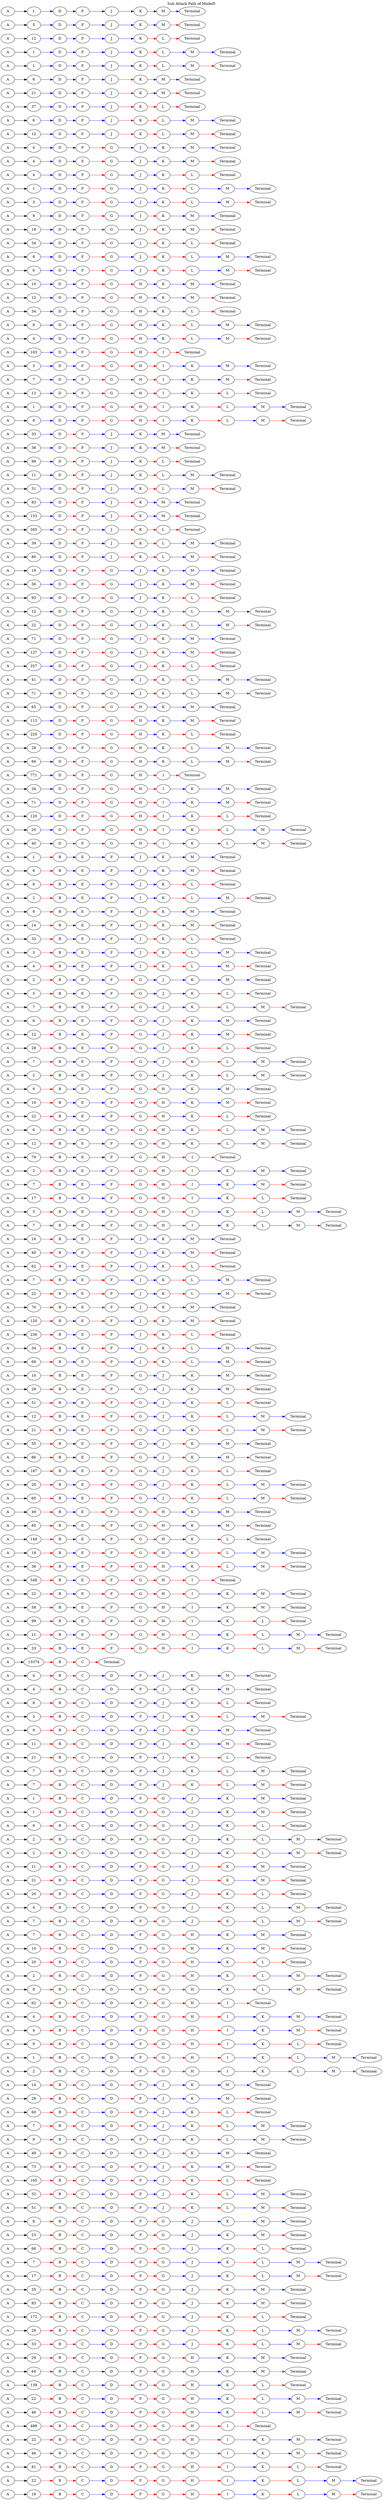 // Sub Attack Path
digraph SubAttackPathModel {
	graph [label="Sub Attack Path of Model5" labelloc=t rankdir=LR]
	A1 [label=A]
	number_of_attack1 [label=19]
	A1 -> number_of_attack1
	B1 [label=B]
	number_of_attack1 -> B1 [color=red]
	C1 [label=C]
	B1 -> C1 [color=red]
	D1 [label=D]
	C1 -> D1 [color=blue]
	F1 [label=F]
	D1 -> F1 [color=red]
	G1 [label=G]
	F1 -> G1 [color=red]
	H1 [label=H]
	G1 -> H1 [color=red]
	I1 [label=I]
	H1 -> I1 [color=red]
	K1 [label=K]
	I1 -> K1 [color=blue]
	L1 [label=L]
	K1 -> L1 [color=red]
	M1 [label=M]
	L1 -> M1 [color=blue]
	Terminal1 [label=Terminal]
	M1 -> Terminal1 [color=red]
	A2 [label=A]
	number_of_attack2 [label=22]
	A2 -> number_of_attack2
	B2 [label=B]
	number_of_attack2 -> B2 [color=red]
	C2 [label=C]
	B2 -> C2 [color=red]
	D2 [label=D]
	C2 -> D2 [color=blue]
	F2 [label=F]
	D2 -> F2 [color=red]
	G2 [label=G]
	F2 -> G2 [color=red]
	H2 [label=H]
	G2 -> H2 [color=red]
	I2 [label=I]
	H2 -> I2 [color=red]
	K2 [label=K]
	I2 -> K2 [color=blue]
	L2 [label=L]
	K2 -> L2 [color=red]
	M2 [label=M]
	L2 -> M2 [color=blue]
	Terminal2 [label=Terminal]
	M2 -> Terminal2 [color=blue]
	A3 [label=A]
	number_of_attack3 [label=81]
	A3 -> number_of_attack3
	B3 [label=B]
	number_of_attack3 -> B3 [color=red]
	C3 [label=C]
	B3 -> C3 [color=red]
	D3 [label=D]
	C3 -> D3 [color=blue]
	F3 [label=F]
	D3 -> F3 [color=red]
	G3 [label=G]
	F3 -> G3 [color=red]
	H3 [label=H]
	G3 -> H3 [color=red]
	I3 [label=I]
	H3 -> I3 [color=red]
	K3 [label=K]
	I3 -> K3 [color=blue]
	L3 [label=L]
	K3 -> L3 [color=red]
	Terminal3 [label=Terminal]
	L3 -> Terminal3 [color=red]
	A4 [label=A]
	number_of_attack4 [label=46]
	A4 -> number_of_attack4
	B4 [label=B]
	number_of_attack4 -> B4 [color=red]
	C4 [label=C]
	B4 -> C4 [color=red]
	D4 [label=D]
	C4 -> D4 [color=blue]
	F4 [label=F]
	D4 -> F4 [color=red]
	G4 [label=G]
	F4 -> G4 [color=red]
	H4 [label=H]
	G4 -> H4 [color=red]
	I4 [label=I]
	H4 -> I4 [color=red]
	K4 [label=K]
	I4 -> K4 [color=blue]
	M4 [label=M]
	K4 -> M4 [color=blue]
	Terminal4 [label=Terminal]
	M4 -> Terminal4 [color=red]
	A5 [label=A]
	number_of_attack5 [label=22]
	A5 -> number_of_attack5
	B5 [label=B]
	number_of_attack5 -> B5 [color=red]
	C5 [label=C]
	B5 -> C5 [color=red]
	D5 [label=D]
	C5 -> D5 [color=blue]
	F5 [label=F]
	D5 -> F5 [color=red]
	G5 [label=G]
	F5 -> G5 [color=red]
	H5 [label=H]
	G5 -> H5 [color=red]
	I5 [label=I]
	H5 -> I5 [color=red]
	K5 [label=K]
	I5 -> K5 [color=blue]
	M5 [label=M]
	K5 -> M5 [color=blue]
	Terminal5 [label=Terminal]
	M5 -> Terminal5 [color=blue]
	A6 [label=A]
	number_of_attack6 [label=489]
	A6 -> number_of_attack6
	B6 [label=B]
	number_of_attack6 -> B6 [color=red]
	C6 [label=C]
	B6 -> C6 [color=red]
	D6 [label=D]
	C6 -> D6 [color=blue]
	F6 [label=F]
	D6 -> F6 [color=red]
	G6 [label=G]
	F6 -> G6 [color=red]
	H6 [label=H]
	G6 -> H6 [color=red]
	I6 [label=I]
	H6 -> I6 [color=red]
	Terminal6 [label=Terminal]
	I6 -> Terminal6 [color=red]
	A7 [label=A]
	number_of_attack7 [label=46]
	A7 -> number_of_attack7
	B7 [label=B]
	number_of_attack7 -> B7 [color=red]
	C7 [label=C]
	B7 -> C7 [color=red]
	D7 [label=D]
	C7 -> D7 [color=blue]
	F7 [label=F]
	D7 -> F7 [color=red]
	G7 [label=G]
	F7 -> G7 [color=red]
	H7 [label=H]
	G7 -> H7 [color=red]
	K7 [label=K]
	H7 -> K7 [color=blue]
	L7 [label=L]
	K7 -> L7 [color=red]
	M7 [label=M]
	L7 -> M7 [color=blue]
	Terminal7 [label=Terminal]
	M7 -> Terminal7 [color=red]
	A8 [label=A]
	number_of_attack8 [label=22]
	A8 -> number_of_attack8
	B8 [label=B]
	number_of_attack8 -> B8 [color=red]
	C8 [label=C]
	B8 -> C8 [color=red]
	D8 [label=D]
	C8 -> D8 [color=blue]
	F8 [label=F]
	D8 -> F8 [color=red]
	G8 [label=G]
	F8 -> G8 [color=red]
	H8 [label=H]
	G8 -> H8 [color=red]
	K8 [label=K]
	H8 -> K8 [color=blue]
	L8 [label=L]
	K8 -> L8 [color=red]
	M8 [label=M]
	L8 -> M8 [color=blue]
	Terminal8 [label=Terminal]
	M8 -> Terminal8 [color=blue]
	A9 [label=A]
	number_of_attack9 [label=139]
	A9 -> number_of_attack9
	B9 [label=B]
	number_of_attack9 -> B9 [color=red]
	C9 [label=C]
	B9 -> C9 [color=red]
	D9 [label=D]
	C9 -> D9 [color=blue]
	F9 [label=F]
	D9 -> F9 [color=red]
	G9 [label=G]
	F9 -> G9 [color=red]
	H9 [label=H]
	G9 -> H9 [color=red]
	K9 [label=K]
	H9 -> K9 [color=blue]
	L9 [label=L]
	K9 -> L9 [color=red]
	Terminal9 [label=Terminal]
	L9 -> Terminal9 [color=red]
	A10 [label=A]
	number_of_attack10 [label=64]
	A10 -> number_of_attack10
	B10 [label=B]
	number_of_attack10 -> B10 [color=red]
	C10 [label=C]
	B10 -> C10 [color=red]
	D10 [label=D]
	C10 -> D10 [color=blue]
	F10 [label=F]
	D10 -> F10 [color=red]
	G10 [label=G]
	F10 -> G10 [color=red]
	H10 [label=H]
	G10 -> H10 [color=red]
	K10 [label=K]
	H10 -> K10 [color=blue]
	M10 [label=M]
	K10 -> M10 [color=blue]
	Terminal10 [label=Terminal]
	M10 -> Terminal10 [color=red]
	A11 [label=A]
	number_of_attack11 [label=29]
	A11 -> number_of_attack11
	B11 [label=B]
	number_of_attack11 -> B11 [color=red]
	C11 [label=C]
	B11 -> C11 [color=red]
	D11 [label=D]
	C11 -> D11 [color=blue]
	F11 [label=F]
	D11 -> F11 [color=red]
	G11 [label=G]
	F11 -> G11 [color=red]
	H11 [label=H]
	G11 -> H11 [color=red]
	K11 [label=K]
	H11 -> K11 [color=blue]
	M11 [label=M]
	K11 -> M11 [color=blue]
	Terminal11 [label=Terminal]
	M11 -> Terminal11 [color=blue]
	A12 [label=A]
	number_of_attack12 [label=33]
	A12 -> number_of_attack12
	B12 [label=B]
	number_of_attack12 -> B12 [color=red]
	C12 [label=C]
	B12 -> C12 [color=red]
	D12 [label=D]
	C12 -> D12 [color=blue]
	F12 [label=F]
	D12 -> F12 [color=red]
	G12 [label=G]
	F12 -> G12 [color=red]
	J12 [label=J]
	G12 -> J12 [color=blue]
	K12 [label=K]
	J12 -> K12 [color=red]
	L12 [label=L]
	K12 -> L12 [color=red]
	M12 [label=M]
	L12 -> M12 [color=blue]
	Terminal12 [label=Terminal]
	M12 -> Terminal12 [color=red]
	A13 [label=A]
	number_of_attack13 [label=26]
	A13 -> number_of_attack13
	B13 [label=B]
	number_of_attack13 -> B13 [color=red]
	C13 [label=C]
	B13 -> C13 [color=red]
	D13 [label=D]
	C13 -> D13 [color=blue]
	F13 [label=F]
	D13 -> F13 [color=red]
	G13 [label=G]
	F13 -> G13 [color=red]
	J13 [label=J]
	G13 -> J13 [color=blue]
	K13 [label=K]
	J13 -> K13 [color=red]
	L13 [label=L]
	K13 -> L13 [color=red]
	M13 [label=M]
	L13 -> M13 [color=blue]
	Terminal13 [label=Terminal]
	M13 -> Terminal13 [color=blue]
	A14 [label=A]
	number_of_attack14 [label=172]
	A14 -> number_of_attack14
	B14 [label=B]
	number_of_attack14 -> B14 [color=red]
	C14 [label=C]
	B14 -> C14 [color=red]
	D14 [label=D]
	C14 -> D14 [color=blue]
	F14 [label=F]
	D14 -> F14 [color=red]
	G14 [label=G]
	F14 -> G14 [color=red]
	J14 [label=J]
	G14 -> J14 [color=blue]
	K14 [label=K]
	J14 -> K14 [color=red]
	L14 [label=L]
	K14 -> L14 [color=red]
	Terminal14 [label=Terminal]
	L14 -> Terminal14 [color=red]
	A15 [label=A]
	number_of_attack15 [label=83]
	A15 -> number_of_attack15
	B15 [label=B]
	number_of_attack15 -> B15 [color=red]
	C15 [label=C]
	B15 -> C15 [color=red]
	D15 [label=D]
	C15 -> D15 [color=blue]
	F15 [label=F]
	D15 -> F15 [color=red]
	G15 [label=G]
	F15 -> G15 [color=red]
	J15 [label=J]
	G15 -> J15 [color=blue]
	K15 [label=K]
	J15 -> K15 [color=red]
	M15 [label=M]
	K15 -> M15 [color=blue]
	Terminal15 [label=Terminal]
	M15 -> Terminal15 [color=red]
	A16 [label=A]
	number_of_attack16 [label=35]
	A16 -> number_of_attack16
	B16 [label=B]
	number_of_attack16 -> B16 [color=red]
	C16 [label=C]
	B16 -> C16 [color=red]
	D16 [label=D]
	C16 -> D16 [color=blue]
	F16 [label=F]
	D16 -> F16 [color=red]
	G16 [label=G]
	F16 -> G16 [color=red]
	J16 [label=J]
	G16 -> J16 [color=blue]
	K16 [label=K]
	J16 -> K16 [color=red]
	M16 [label=M]
	K16 -> M16 [color=blue]
	Terminal16 [label=Terminal]
	M16 -> Terminal16 [color=blue]
	A17 [label=A]
	number_of_attack17 [label=17]
	A17 -> number_of_attack17
	B17 [label=B]
	number_of_attack17 -> B17 [color=red]
	C17 [label=C]
	B17 -> C17 [color=red]
	D17 [label=D]
	C17 -> D17 [color=blue]
	F17 [label=F]
	D17 -> F17 [color=red]
	G17 [label=G]
	F17 -> G17 [color=red]
	J17 [label=J]
	G17 -> J17 [color=blue]
	K17 [label=K]
	J17 -> K17 [color=blue]
	L17 [label=L]
	K17 -> L17 [color=red]
	M17 [label=M]
	L17 -> M17 [color=blue]
	Terminal17 [label=Terminal]
	M17 -> Terminal17 [color=red]
	A18 [label=A]
	number_of_attack18 [label=7]
	A18 -> number_of_attack18
	B18 [label=B]
	number_of_attack18 -> B18 [color=red]
	C18 [label=C]
	B18 -> C18 [color=red]
	D18 [label=D]
	C18 -> D18 [color=blue]
	F18 [label=F]
	D18 -> F18 [color=red]
	G18 [label=G]
	F18 -> G18 [color=red]
	J18 [label=J]
	G18 -> J18 [color=blue]
	K18 [label=K]
	J18 -> K18 [color=blue]
	L18 [label=L]
	K18 -> L18 [color=red]
	M18 [label=M]
	L18 -> M18 [color=blue]
	Terminal18 [label=Terminal]
	M18 -> Terminal18 [color=blue]
	A19 [label=A]
	number_of_attack19 [label=66]
	A19 -> number_of_attack19
	B19 [label=B]
	number_of_attack19 -> B19 [color=red]
	C19 [label=C]
	B19 -> C19 [color=red]
	D19 [label=D]
	C19 -> D19 [color=blue]
	F19 [label=F]
	D19 -> F19 [color=red]
	G19 [label=G]
	F19 -> G19 [color=red]
	J19 [label=J]
	G19 -> J19 [color=blue]
	K19 [label=K]
	J19 -> K19 [color=blue]
	L19 [label=L]
	K19 -> L19 [color=red]
	Terminal19 [label=Terminal]
	L19 -> Terminal19 [color=red]
	A20 [label=A]
	number_of_attack20 [label=23]
	A20 -> number_of_attack20
	B20 [label=B]
	number_of_attack20 -> B20 [color=red]
	C20 [label=C]
	B20 -> C20 [color=red]
	D20 [label=D]
	C20 -> D20 [color=blue]
	F20 [label=F]
	D20 -> F20 [color=red]
	G20 [label=G]
	F20 -> G20 [color=red]
	J20 [label=J]
	G20 -> J20 [color=blue]
	K20 [label=K]
	J20 -> K20 [color=blue]
	M20 [label=M]
	K20 -> M20 [color=blue]
	Terminal20 [label=Terminal]
	M20 -> Terminal20 [color=red]
	A21 [label=A]
	number_of_attack21 [label=8]
	A21 -> number_of_attack21
	B21 [label=B]
	number_of_attack21 -> B21 [color=red]
	C21 [label=C]
	B21 -> C21 [color=red]
	D21 [label=D]
	C21 -> D21 [color=blue]
	F21 [label=F]
	D21 -> F21 [color=red]
	G21 [label=G]
	F21 -> G21 [color=red]
	J21 [label=J]
	G21 -> J21 [color=blue]
	K21 [label=K]
	J21 -> K21 [color=blue]
	M21 [label=M]
	K21 -> M21 [color=blue]
	Terminal21 [label=Terminal]
	M21 -> Terminal21 [color=blue]
	A22 [label=A]
	number_of_attack22 [label=51]
	A22 -> number_of_attack22
	B22 [label=B]
	number_of_attack22 -> B22 [color=red]
	C22 [label=C]
	B22 -> C22 [color=red]
	D22 [label=D]
	C22 -> D22 [color=blue]
	F22 [label=F]
	D22 -> F22 [color=red]
	J22 [label=J]
	F22 -> J22 [color=blue]
	K22 [label=K]
	J22 -> K22 [color=red]
	L22 [label=L]
	K22 -> L22 [color=red]
	M22 [label=M]
	L22 -> M22 [color=blue]
	Terminal22 [label=Terminal]
	M22 -> Terminal22 [color=red]
	A23 [label=A]
	number_of_attack23 [label=32]
	A23 -> number_of_attack23
	B23 [label=B]
	number_of_attack23 -> B23 [color=red]
	C23 [label=C]
	B23 -> C23 [color=red]
	D23 [label=D]
	C23 -> D23 [color=blue]
	F23 [label=F]
	D23 -> F23 [color=red]
	J23 [label=J]
	F23 -> J23 [color=blue]
	K23 [label=K]
	J23 -> K23 [color=red]
	L23 [label=L]
	K23 -> L23 [color=red]
	M23 [label=M]
	L23 -> M23 [color=blue]
	Terminal23 [label=Terminal]
	M23 -> Terminal23 [color=blue]
	A24 [label=A]
	number_of_attack24 [label=165]
	A24 -> number_of_attack24
	B24 [label=B]
	number_of_attack24 -> B24 [color=red]
	C24 [label=C]
	B24 -> C24 [color=red]
	D24 [label=D]
	C24 -> D24 [color=blue]
	F24 [label=F]
	D24 -> F24 [color=red]
	J24 [label=J]
	F24 -> J24 [color=blue]
	K24 [label=K]
	J24 -> K24 [color=red]
	L24 [label=L]
	K24 -> L24 [color=red]
	Terminal24 [label=Terminal]
	L24 -> Terminal24 [color=red]
	A25 [label=A]
	number_of_attack25 [label=73]
	A25 -> number_of_attack25
	B25 [label=B]
	number_of_attack25 -> B25 [color=red]
	C25 [label=C]
	B25 -> C25 [color=red]
	D25 [label=D]
	C25 -> D25 [color=blue]
	F25 [label=F]
	D25 -> F25 [color=red]
	J25 [label=J]
	F25 -> J25 [color=blue]
	K25 [label=K]
	J25 -> K25 [color=red]
	M25 [label=M]
	K25 -> M25 [color=blue]
	Terminal25 [label=Terminal]
	M25 -> Terminal25 [color=red]
	A26 [label=A]
	number_of_attack26 [label=49]
	A26 -> number_of_attack26
	B26 [label=B]
	number_of_attack26 -> B26 [color=red]
	C26 [label=C]
	B26 -> C26 [color=red]
	D26 [label=D]
	C26 -> D26 [color=blue]
	F26 [label=F]
	D26 -> F26 [color=red]
	J26 [label=J]
	F26 -> J26 [color=blue]
	K26 [label=K]
	J26 -> K26 [color=red]
	M26 [label=M]
	K26 -> M26 [color=blue]
	Terminal26 [label=Terminal]
	M26 -> Terminal26 [color=blue]
	A27 [label=A]
	number_of_attack27 [label=9]
	A27 -> number_of_attack27
	B27 [label=B]
	number_of_attack27 -> B27 [color=red]
	C27 [label=C]
	B27 -> C27 [color=red]
	D27 [label=D]
	C27 -> D27 [color=blue]
	F27 [label=F]
	D27 -> F27 [color=red]
	J27 [label=J]
	F27 -> J27 [color=blue]
	K27 [label=K]
	J27 -> K27 [color=blue]
	L27 [label=L]
	K27 -> L27 [color=red]
	M27 [label=M]
	L27 -> M27 [color=blue]
	Terminal27 [label=Terminal]
	M27 -> Terminal27 [color=red]
	A28 [label=A]
	number_of_attack28 [label=7]
	A28 -> number_of_attack28
	B28 [label=B]
	number_of_attack28 -> B28 [color=red]
	C28 [label=C]
	B28 -> C28 [color=red]
	D28 [label=D]
	C28 -> D28 [color=blue]
	F28 [label=F]
	D28 -> F28 [color=red]
	J28 [label=J]
	F28 -> J28 [color=blue]
	K28 [label=K]
	J28 -> K28 [color=blue]
	L28 [label=L]
	K28 -> L28 [color=red]
	M28 [label=M]
	L28 -> M28 [color=blue]
	Terminal28 [label=Terminal]
	M28 -> Terminal28 [color=blue]
	A29 [label=A]
	number_of_attack29 [label=60]
	A29 -> number_of_attack29
	B29 [label=B]
	number_of_attack29 -> B29 [color=red]
	C29 [label=C]
	B29 -> C29 [color=red]
	D29 [label=D]
	C29 -> D29 [color=blue]
	F29 [label=F]
	D29 -> F29 [color=red]
	J29 [label=J]
	F29 -> J29 [color=blue]
	K29 [label=K]
	J29 -> K29 [color=blue]
	L29 [label=L]
	K29 -> L29 [color=red]
	Terminal29 [label=Terminal]
	L29 -> Terminal29 [color=red]
	A30 [label=A]
	number_of_attack30 [label=28]
	A30 -> number_of_attack30
	B30 [label=B]
	number_of_attack30 -> B30 [color=red]
	C30 [label=C]
	B30 -> C30 [color=red]
	D30 [label=D]
	C30 -> D30 [color=blue]
	F30 [label=F]
	D30 -> F30 [color=red]
	J30 [label=J]
	F30 -> J30 [color=blue]
	K30 [label=K]
	J30 -> K30 [color=blue]
	M30 [label=M]
	K30 -> M30 [color=blue]
	Terminal30 [label=Terminal]
	M30 -> Terminal30 [color=red]
	A31 [label=A]
	number_of_attack31 [label=14]
	A31 -> number_of_attack31
	B31 [label=B]
	number_of_attack31 -> B31 [color=red]
	C31 [label=C]
	B31 -> C31 [color=red]
	D31 [label=D]
	C31 -> D31 [color=blue]
	F31 [label=F]
	D31 -> F31 [color=red]
	J31 [label=J]
	F31 -> J31 [color=blue]
	K31 [label=K]
	J31 -> K31 [color=blue]
	M31 [label=M]
	K31 -> M31 [color=blue]
	Terminal31 [label=Terminal]
	M31 -> Terminal31 [color=blue]
	A32 [label=A]
	number_of_attack32 [label=2]
	A32 -> number_of_attack32
	B32 [label=B]
	number_of_attack32 -> B32 [color=red]
	C32 [label=C]
	B32 -> C32 [color=red]
	D32 [label=D]
	C32 -> D32 [color=blue]
	F32 [label=F]
	D32 -> F32 [color=blue]
	G32 [label=G]
	F32 -> G32 [color=red]
	H32 [label=H]
	G32 -> H32 [color=red]
	I32 [label=I]
	H32 -> I32 [color=red]
	K32 [label=K]
	I32 -> K32 [color=blue]
	L32 [label=L]
	K32 -> L32 [color=red]
	M32 [label=M]
	L32 -> M32 [color=blue]
	Terminal32 [label=Terminal]
	M32 -> Terminal32 [color=red]
	A33 [label=A]
	number_of_attack33 [label=1]
	A33 -> number_of_attack33
	B33 [label=B]
	number_of_attack33 -> B33 [color=red]
	C33 [label=C]
	B33 -> C33 [color=red]
	D33 [label=D]
	C33 -> D33 [color=blue]
	F33 [label=F]
	D33 -> F33 [color=blue]
	G33 [label=G]
	F33 -> G33 [color=red]
	H33 [label=H]
	G33 -> H33 [color=red]
	I33 [label=I]
	H33 -> I33 [color=red]
	K33 [label=K]
	I33 -> K33 [color=blue]
	L33 [label=L]
	K33 -> L33 [color=red]
	M33 [label=M]
	L33 -> M33 [color=blue]
	Terminal33 [label=Terminal]
	M33 -> Terminal33 [color=blue]
	A34 [label=A]
	number_of_attack34 [label=9]
	A34 -> number_of_attack34
	B34 [label=B]
	number_of_attack34 -> B34 [color=red]
	C34 [label=C]
	B34 -> C34 [color=red]
	D34 [label=D]
	C34 -> D34 [color=blue]
	F34 [label=F]
	D34 -> F34 [color=blue]
	G34 [label=G]
	F34 -> G34 [color=red]
	H34 [label=H]
	G34 -> H34 [color=red]
	I34 [label=I]
	H34 -> I34 [color=red]
	K34 [label=K]
	I34 -> K34 [color=blue]
	L34 [label=L]
	K34 -> L34 [color=red]
	Terminal34 [label=Terminal]
	L34 -> Terminal34 [color=red]
	A35 [label=A]
	number_of_attack35 [label=4]
	A35 -> number_of_attack35
	B35 [label=B]
	number_of_attack35 -> B35 [color=red]
	C35 [label=C]
	B35 -> C35 [color=red]
	D35 [label=D]
	C35 -> D35 [color=blue]
	F35 [label=F]
	D35 -> F35 [color=blue]
	G35 [label=G]
	F35 -> G35 [color=red]
	H35 [label=H]
	G35 -> H35 [color=red]
	I35 [label=I]
	H35 -> I35 [color=red]
	K35 [label=K]
	I35 -> K35 [color=blue]
	M35 [label=M]
	K35 -> M35 [color=blue]
	Terminal35 [label=Terminal]
	M35 -> Terminal35 [color=red]
	A36 [label=A]
	number_of_attack36 [label=4]
	A36 -> number_of_attack36
	B36 [label=B]
	number_of_attack36 -> B36 [color=red]
	C36 [label=C]
	B36 -> C36 [color=red]
	D36 [label=D]
	C36 -> D36 [color=blue]
	F36 [label=F]
	D36 -> F36 [color=blue]
	G36 [label=G]
	F36 -> G36 [color=red]
	H36 [label=H]
	G36 -> H36 [color=red]
	I36 [label=I]
	H36 -> I36 [color=red]
	K36 [label=K]
	I36 -> K36 [color=blue]
	M36 [label=M]
	K36 -> M36 [color=blue]
	Terminal36 [label=Terminal]
	M36 -> Terminal36 [color=blue]
	A37 [label=A]
	number_of_attack37 [label=62]
	A37 -> number_of_attack37
	B37 [label=B]
	number_of_attack37 -> B37 [color=red]
	C37 [label=C]
	B37 -> C37 [color=red]
	D37 [label=D]
	C37 -> D37 [color=blue]
	F37 [label=F]
	D37 -> F37 [color=blue]
	G37 [label=G]
	F37 -> G37 [color=red]
	H37 [label=H]
	G37 -> H37 [color=red]
	I37 [label=I]
	H37 -> I37 [color=red]
	Terminal37 [label=Terminal]
	I37 -> Terminal37 [color=red]
	A38 [label=A]
	number_of_attack38 [label=8]
	A38 -> number_of_attack38
	B38 [label=B]
	number_of_attack38 -> B38 [color=red]
	C38 [label=C]
	B38 -> C38 [color=red]
	D38 [label=D]
	C38 -> D38 [color=blue]
	F38 [label=F]
	D38 -> F38 [color=blue]
	G38 [label=G]
	F38 -> G38 [color=red]
	H38 [label=H]
	G38 -> H38 [color=red]
	K38 [label=K]
	H38 -> K38 [color=blue]
	L38 [label=L]
	K38 -> L38 [color=red]
	M38 [label=M]
	L38 -> M38 [color=blue]
	Terminal38 [label=Terminal]
	M38 -> Terminal38 [color=red]
	A39 [label=A]
	number_of_attack39 [label=2]
	A39 -> number_of_attack39
	B39 [label=B]
	number_of_attack39 -> B39 [color=red]
	C39 [label=C]
	B39 -> C39 [color=red]
	D39 [label=D]
	C39 -> D39 [color=blue]
	F39 [label=F]
	D39 -> F39 [color=blue]
	G39 [label=G]
	F39 -> G39 [color=red]
	H39 [label=H]
	G39 -> H39 [color=red]
	K39 [label=K]
	H39 -> K39 [color=blue]
	L39 [label=L]
	K39 -> L39 [color=red]
	M39 [label=M]
	L39 -> M39 [color=blue]
	Terminal39 [label=Terminal]
	M39 -> Terminal39 [color=blue]
	A40 [label=A]
	number_of_attack40 [label=20]
	A40 -> number_of_attack40
	B40 [label=B]
	number_of_attack40 -> B40 [color=red]
	C40 [label=C]
	B40 -> C40 [color=red]
	D40 [label=D]
	C40 -> D40 [color=blue]
	F40 [label=F]
	D40 -> F40 [color=blue]
	G40 [label=G]
	F40 -> G40 [color=red]
	H40 [label=H]
	G40 -> H40 [color=red]
	K40 [label=K]
	H40 -> K40 [color=blue]
	L40 [label=L]
	K40 -> L40 [color=red]
	Terminal40 [label=Terminal]
	L40 -> Terminal40 [color=red]
	A41 [label=A]
	number_of_attack41 [label=10]
	A41 -> number_of_attack41
	B41 [label=B]
	number_of_attack41 -> B41 [color=red]
	C41 [label=C]
	B41 -> C41 [color=red]
	D41 [label=D]
	C41 -> D41 [color=blue]
	F41 [label=F]
	D41 -> F41 [color=blue]
	G41 [label=G]
	F41 -> G41 [color=red]
	H41 [label=H]
	G41 -> H41 [color=red]
	K41 [label=K]
	H41 -> K41 [color=blue]
	M41 [label=M]
	K41 -> M41 [color=blue]
	Terminal41 [label=Terminal]
	M41 -> Terminal41 [color=red]
	A42 [label=A]
	number_of_attack42 [label=7]
	A42 -> number_of_attack42
	B42 [label=B]
	number_of_attack42 -> B42 [color=red]
	C42 [label=C]
	B42 -> C42 [color=red]
	D42 [label=D]
	C42 -> D42 [color=blue]
	F42 [label=F]
	D42 -> F42 [color=blue]
	G42 [label=G]
	F42 -> G42 [color=red]
	H42 [label=H]
	G42 -> H42 [color=red]
	K42 [label=K]
	H42 -> K42 [color=blue]
	M42 [label=M]
	K42 -> M42 [color=blue]
	Terminal42 [label=Terminal]
	M42 -> Terminal42 [color=blue]
	A43 [label=A]
	number_of_attack43 [label=7]
	A43 -> number_of_attack43
	B43 [label=B]
	number_of_attack43 -> B43 [color=red]
	C43 [label=C]
	B43 -> C43 [color=red]
	D43 [label=D]
	C43 -> D43 [color=blue]
	F43 [label=F]
	D43 -> F43 [color=blue]
	G43 [label=G]
	F43 -> G43 [color=red]
	J43 [label=J]
	G43 -> J43 [color=blue]
	K43 [label=K]
	J43 -> K43 [color=red]
	L43 [label=L]
	K43 -> L43 [color=red]
	M43 [label=M]
	L43 -> M43 [color=blue]
	Terminal43 [label=Terminal]
	M43 -> Terminal43 [color=red]
	A44 [label=A]
	number_of_attack44 [label=4]
	A44 -> number_of_attack44
	B44 [label=B]
	number_of_attack44 -> B44 [color=red]
	C44 [label=C]
	B44 -> C44 [color=red]
	D44 [label=D]
	C44 -> D44 [color=blue]
	F44 [label=F]
	D44 -> F44 [color=blue]
	G44 [label=G]
	F44 -> G44 [color=red]
	J44 [label=J]
	G44 -> J44 [color=blue]
	K44 [label=K]
	J44 -> K44 [color=red]
	L44 [label=L]
	K44 -> L44 [color=red]
	M44 [label=M]
	L44 -> M44 [color=blue]
	Terminal44 [label=Terminal]
	M44 -> Terminal44 [color=blue]
	A45 [label=A]
	number_of_attack45 [label=20]
	A45 -> number_of_attack45
	B45 [label=B]
	number_of_attack45 -> B45 [color=red]
	C45 [label=C]
	B45 -> C45 [color=red]
	D45 [label=D]
	C45 -> D45 [color=blue]
	F45 [label=F]
	D45 -> F45 [color=blue]
	G45 [label=G]
	F45 -> G45 [color=red]
	J45 [label=J]
	G45 -> J45 [color=blue]
	K45 [label=K]
	J45 -> K45 [color=red]
	L45 [label=L]
	K45 -> L45 [color=red]
	Terminal45 [label=Terminal]
	L45 -> Terminal45 [color=red]
	A46 [label=A]
	number_of_attack46 [label=21]
	A46 -> number_of_attack46
	B46 [label=B]
	number_of_attack46 -> B46 [color=red]
	C46 [label=C]
	B46 -> C46 [color=red]
	D46 [label=D]
	C46 -> D46 [color=blue]
	F46 [label=F]
	D46 -> F46 [color=blue]
	G46 [label=G]
	F46 -> G46 [color=red]
	J46 [label=J]
	G46 -> J46 [color=blue]
	K46 [label=K]
	J46 -> K46 [color=red]
	M46 [label=M]
	K46 -> M46 [color=blue]
	Terminal46 [label=Terminal]
	M46 -> Terminal46 [color=red]
	A47 [label=A]
	number_of_attack47 [label=11]
	A47 -> number_of_attack47
	B47 [label=B]
	number_of_attack47 -> B47 [color=red]
	C47 [label=C]
	B47 -> C47 [color=red]
	D47 [label=D]
	C47 -> D47 [color=blue]
	F47 [label=F]
	D47 -> F47 [color=blue]
	G47 [label=G]
	F47 -> G47 [color=red]
	J47 [label=J]
	G47 -> J47 [color=blue]
	K47 [label=K]
	J47 -> K47 [color=red]
	M47 [label=M]
	K47 -> M47 [color=blue]
	Terminal47 [label=Terminal]
	M47 -> Terminal47 [color=blue]
	A48 [label=A]
	number_of_attack48 [label=2]
	A48 -> number_of_attack48
	B48 [label=B]
	number_of_attack48 -> B48 [color=red]
	C48 [label=C]
	B48 -> C48 [color=red]
	D48 [label=D]
	C48 -> D48 [color=blue]
	F48 [label=F]
	D48 -> F48 [color=blue]
	G48 [label=G]
	F48 -> G48 [color=red]
	J48 [label=J]
	G48 -> J48 [color=blue]
	K48 [label=K]
	J48 -> K48 [color=blue]
	L48 [label=L]
	K48 -> L48 [color=red]
	M48 [label=M]
	L48 -> M48 [color=blue]
	Terminal48 [label=Terminal]
	M48 -> Terminal48 [color=red]
	A49 [label=A]
	number_of_attack49 [label=2]
	A49 -> number_of_attack49
	B49 [label=B]
	number_of_attack49 -> B49 [color=red]
	C49 [label=C]
	B49 -> C49 [color=red]
	D49 [label=D]
	C49 -> D49 [color=blue]
	F49 [label=F]
	D49 -> F49 [color=blue]
	G49 [label=G]
	F49 -> G49 [color=red]
	J49 [label=J]
	G49 -> J49 [color=blue]
	K49 [label=K]
	J49 -> K49 [color=blue]
	L49 [label=L]
	K49 -> L49 [color=red]
	M49 [label=M]
	L49 -> M49 [color=blue]
	Terminal49 [label=Terminal]
	M49 -> Terminal49 [color=blue]
	A50 [label=A]
	number_of_attack50 [label=9]
	A50 -> number_of_attack50
	B50 [label=B]
	number_of_attack50 -> B50 [color=red]
	C50 [label=C]
	B50 -> C50 [color=red]
	D50 [label=D]
	C50 -> D50 [color=blue]
	F50 [label=F]
	D50 -> F50 [color=blue]
	G50 [label=G]
	F50 -> G50 [color=red]
	J50 [label=J]
	G50 -> J50 [color=blue]
	K50 [label=K]
	J50 -> K50 [color=blue]
	L50 [label=L]
	K50 -> L50 [color=red]
	Terminal50 [label=Terminal]
	L50 -> Terminal50 [color=red]
	A51 [label=A]
	number_of_attack51 [label=1]
	A51 -> number_of_attack51
	B51 [label=B]
	number_of_attack51 -> B51 [color=red]
	C51 [label=C]
	B51 -> C51 [color=red]
	D51 [label=D]
	C51 -> D51 [color=blue]
	F51 [label=F]
	D51 -> F51 [color=blue]
	G51 [label=G]
	F51 -> G51 [color=red]
	J51 [label=J]
	G51 -> J51 [color=blue]
	K51 [label=K]
	J51 -> K51 [color=blue]
	M51 [label=M]
	K51 -> M51 [color=blue]
	Terminal51 [label=Terminal]
	M51 -> Terminal51 [color=red]
	A52 [label=A]
	number_of_attack52 [label=1]
	A52 -> number_of_attack52
	B52 [label=B]
	number_of_attack52 -> B52 [color=red]
	C52 [label=C]
	B52 -> C52 [color=red]
	D52 [label=D]
	C52 -> D52 [color=blue]
	F52 [label=F]
	D52 -> F52 [color=blue]
	G52 [label=G]
	F52 -> G52 [color=red]
	J52 [label=J]
	G52 -> J52 [color=blue]
	K52 [label=K]
	J52 -> K52 [color=blue]
	M52 [label=M]
	K52 -> M52 [color=blue]
	Terminal52 [label=Terminal]
	M52 -> Terminal52 [color=blue]
	A53 [label=A]
	number_of_attack53 [label=7]
	A53 -> number_of_attack53
	B53 [label=B]
	number_of_attack53 -> B53 [color=red]
	C53 [label=C]
	B53 -> C53 [color=red]
	D53 [label=D]
	C53 -> D53 [color=blue]
	F53 [label=F]
	D53 -> F53 [color=blue]
	J53 [label=J]
	F53 -> J53 [color=blue]
	K53 [label=K]
	J53 -> K53 [color=red]
	L53 [label=L]
	K53 -> L53 [color=red]
	M53 [label=M]
	L53 -> M53 [color=blue]
	Terminal53 [label=Terminal]
	M53 -> Terminal53 [color=red]
	A54 [label=A]
	number_of_attack54 [label=7]
	A54 -> number_of_attack54
	B54 [label=B]
	number_of_attack54 -> B54 [color=red]
	C54 [label=C]
	B54 -> C54 [color=red]
	D54 [label=D]
	C54 -> D54 [color=blue]
	F54 [label=F]
	D54 -> F54 [color=blue]
	J54 [label=J]
	F54 -> J54 [color=blue]
	K54 [label=K]
	J54 -> K54 [color=red]
	L54 [label=L]
	K54 -> L54 [color=red]
	M54 [label=M]
	L54 -> M54 [color=blue]
	Terminal54 [label=Terminal]
	M54 -> Terminal54 [color=blue]
	A55 [label=A]
	number_of_attack55 [label=21]
	A55 -> number_of_attack55
	B55 [label=B]
	number_of_attack55 -> B55 [color=red]
	C55 [label=C]
	B55 -> C55 [color=red]
	D55 [label=D]
	C55 -> D55 [color=blue]
	F55 [label=F]
	D55 -> F55 [color=blue]
	J55 [label=J]
	F55 -> J55 [color=blue]
	K55 [label=K]
	J55 -> K55 [color=red]
	L55 [label=L]
	K55 -> L55 [color=red]
	Terminal55 [label=Terminal]
	L55 -> Terminal55 [color=red]
	A56 [label=A]
	number_of_attack56 [label=11]
	A56 -> number_of_attack56
	B56 [label=B]
	number_of_attack56 -> B56 [color=red]
	C56 [label=C]
	B56 -> C56 [color=red]
	D56 [label=D]
	C56 -> D56 [color=blue]
	F56 [label=F]
	D56 -> F56 [color=blue]
	J56 [label=J]
	F56 -> J56 [color=blue]
	K56 [label=K]
	J56 -> K56 [color=red]
	M56 [label=M]
	K56 -> M56 [color=blue]
	Terminal56 [label=Terminal]
	M56 -> Terminal56 [color=red]
	A57 [label=A]
	number_of_attack57 [label=9]
	A57 -> number_of_attack57
	B57 [label=B]
	number_of_attack57 -> B57 [color=red]
	C57 [label=C]
	B57 -> C57 [color=red]
	D57 [label=D]
	C57 -> D57 [color=blue]
	F57 [label=F]
	D57 -> F57 [color=blue]
	J57 [label=J]
	F57 -> J57 [color=blue]
	K57 [label=K]
	J57 -> K57 [color=red]
	M57 [label=M]
	K57 -> M57 [color=blue]
	Terminal57 [label=Terminal]
	M57 -> Terminal57 [color=blue]
	A58 [label=A]
	number_of_attack58 [label=3]
	A58 -> number_of_attack58
	B58 [label=B]
	number_of_attack58 -> B58 [color=red]
	C58 [label=C]
	B58 -> C58 [color=red]
	D58 [label=D]
	C58 -> D58 [color=blue]
	F58 [label=F]
	D58 -> F58 [color=blue]
	J58 [label=J]
	F58 -> J58 [color=blue]
	K58 [label=K]
	J58 -> K58 [color=blue]
	L58 [label=L]
	K58 -> L58 [color=red]
	M58 [label=M]
	L58 -> M58 [color=blue]
	Terminal58 [label=Terminal]
	M58 -> Terminal58 [color=red]
	A59 [label=A]
	number_of_attack59 [label=8]
	A59 -> number_of_attack59
	B59 [label=B]
	number_of_attack59 -> B59 [color=red]
	C59 [label=C]
	B59 -> C59 [color=red]
	D59 [label=D]
	C59 -> D59 [color=blue]
	F59 [label=F]
	D59 -> F59 [color=blue]
	J59 [label=J]
	F59 -> J59 [color=blue]
	K59 [label=K]
	J59 -> K59 [color=blue]
	L59 [label=L]
	K59 -> L59 [color=red]
	Terminal59 [label=Terminal]
	L59 -> Terminal59 [color=red]
	A60 [label=A]
	number_of_attack60 [label=4]
	A60 -> number_of_attack60
	B60 [label=B]
	number_of_attack60 -> B60 [color=red]
	C60 [label=C]
	B60 -> C60 [color=red]
	D60 [label=D]
	C60 -> D60 [color=blue]
	F60 [label=F]
	D60 -> F60 [color=blue]
	J60 [label=J]
	F60 -> J60 [color=blue]
	K60 [label=K]
	J60 -> K60 [color=blue]
	M60 [label=M]
	K60 -> M60 [color=blue]
	Terminal60 [label=Terminal]
	M60 -> Terminal60 [color=red]
	A61 [label=A]
	number_of_attack61 [label=4]
	A61 -> number_of_attack61
	B61 [label=B]
	number_of_attack61 -> B61 [color=red]
	C61 [label=C]
	B61 -> C61 [color=red]
	D61 [label=D]
	C61 -> D61 [color=blue]
	F61 [label=F]
	D61 -> F61 [color=blue]
	J61 [label=J]
	F61 -> J61 [color=blue]
	K61 [label=K]
	J61 -> K61 [color=blue]
	M61 [label=M]
	K61 -> M61 [color=blue]
	Terminal61 [label=Terminal]
	M61 -> Terminal61 [color=blue]
	A62 [label=A]
	number_of_attack62 [label=13374]
	A62 -> number_of_attack62
	B62 [label=B]
	number_of_attack62 -> B62 [color=red]
	C62 [label=C]
	B62 -> C62 [color=red]
	Terminal62 [label=Terminal]
	C62 -> Terminal62 [color=red]
	A63 [label=A]
	number_of_attack63 [label=33]
	A63 -> number_of_attack63
	B63 [label=B]
	number_of_attack63 -> B63 [color=red]
	E63 [label=E]
	B63 -> E63 [color=blue]
	F63 [label=F]
	E63 -> F63 [color=red]
	G63 [label=G]
	F63 -> G63 [color=red]
	H63 [label=H]
	G63 -> H63 [color=red]
	I63 [label=I]
	H63 -> I63 [color=red]
	K63 [label=K]
	I63 -> K63 [color=blue]
	L63 [label=L]
	K63 -> L63 [color=red]
	M63 [label=M]
	L63 -> M63 [color=blue]
	Terminal63 [label=Terminal]
	M63 -> Terminal63 [color=red]
	A64 [label=A]
	number_of_attack64 [label=11]
	A64 -> number_of_attack64
	B64 [label=B]
	number_of_attack64 -> B64 [color=red]
	E64 [label=E]
	B64 -> E64 [color=blue]
	F64 [label=F]
	E64 -> F64 [color=red]
	G64 [label=G]
	F64 -> G64 [color=red]
	H64 [label=H]
	G64 -> H64 [color=red]
	I64 [label=I]
	H64 -> I64 [color=red]
	K64 [label=K]
	I64 -> K64 [color=blue]
	L64 [label=L]
	K64 -> L64 [color=red]
	M64 [label=M]
	L64 -> M64 [color=blue]
	Terminal64 [label=Terminal]
	M64 -> Terminal64 [color=blue]
	A65 [label=A]
	number_of_attack65 [label=99]
	A65 -> number_of_attack65
	B65 [label=B]
	number_of_attack65 -> B65 [color=red]
	E65 [label=E]
	B65 -> E65 [color=blue]
	F65 [label=F]
	E65 -> F65 [color=red]
	G65 [label=G]
	F65 -> G65 [color=red]
	H65 [label=H]
	G65 -> H65 [color=red]
	I65 [label=I]
	H65 -> I65 [color=red]
	K65 [label=K]
	I65 -> K65 [color=blue]
	L65 [label=L]
	K65 -> L65 [color=red]
	Terminal65 [label=Terminal]
	L65 -> Terminal65 [color=red]
	A66 [label=A]
	number_of_attack66 [label=58]
	A66 -> number_of_attack66
	B66 [label=B]
	number_of_attack66 -> B66 [color=red]
	E66 [label=E]
	B66 -> E66 [color=blue]
	F66 [label=F]
	E66 -> F66 [color=red]
	G66 [label=G]
	F66 -> G66 [color=red]
	H66 [label=H]
	G66 -> H66 [color=red]
	I66 [label=I]
	H66 -> I66 [color=red]
	K66 [label=K]
	I66 -> K66 [color=blue]
	M66 [label=M]
	K66 -> M66 [color=blue]
	Terminal66 [label=Terminal]
	M66 -> Terminal66 [color=red]
	A67 [label=A]
	number_of_attack67 [label=22]
	A67 -> number_of_attack67
	B67 [label=B]
	number_of_attack67 -> B67 [color=red]
	E67 [label=E]
	B67 -> E67 [color=blue]
	F67 [label=F]
	E67 -> F67 [color=red]
	G67 [label=G]
	F67 -> G67 [color=red]
	H67 [label=H]
	G67 -> H67 [color=red]
	I67 [label=I]
	H67 -> I67 [color=red]
	K67 [label=K]
	I67 -> K67 [color=blue]
	M67 [label=M]
	K67 -> M67 [color=blue]
	Terminal67 [label=Terminal]
	M67 -> Terminal67 [color=blue]
	A68 [label=A]
	number_of_attack68 [label=548]
	A68 -> number_of_attack68
	B68 [label=B]
	number_of_attack68 -> B68 [color=red]
	E68 [label=E]
	B68 -> E68 [color=blue]
	F68 [label=F]
	E68 -> F68 [color=red]
	G68 [label=G]
	F68 -> G68 [color=red]
	H68 [label=H]
	G68 -> H68 [color=red]
	I68 [label=I]
	H68 -> I68 [color=red]
	Terminal68 [label=Terminal]
	I68 -> Terminal68 [color=red]
	A69 [label=A]
	number_of_attack69 [label=38]
	A69 -> number_of_attack69
	B69 [label=B]
	number_of_attack69 -> B69 [color=red]
	E69 [label=E]
	B69 -> E69 [color=blue]
	F69 [label=F]
	E69 -> F69 [color=red]
	G69 [label=G]
	F69 -> G69 [color=red]
	H69 [label=H]
	G69 -> H69 [color=red]
	K69 [label=K]
	H69 -> K69 [color=blue]
	L69 [label=L]
	K69 -> L69 [color=red]
	M69 [label=M]
	L69 -> M69 [color=blue]
	Terminal69 [label=Terminal]
	M69 -> Terminal69 [color=red]
	A70 [label=A]
	number_of_attack70 [label=19]
	A70 -> number_of_attack70
	B70 [label=B]
	number_of_attack70 -> B70 [color=red]
	E70 [label=E]
	B70 -> E70 [color=blue]
	F70 [label=F]
	E70 -> F70 [color=red]
	G70 [label=G]
	F70 -> G70 [color=red]
	H70 [label=H]
	G70 -> H70 [color=red]
	K70 [label=K]
	H70 -> K70 [color=blue]
	L70 [label=L]
	K70 -> L70 [color=red]
	M70 [label=M]
	L70 -> M70 [color=blue]
	Terminal70 [label=Terminal]
	M70 -> Terminal70 [color=blue]
	A71 [label=A]
	number_of_attack71 [label=149]
	A71 -> number_of_attack71
	B71 [label=B]
	number_of_attack71 -> B71 [color=red]
	E71 [label=E]
	B71 -> E71 [color=blue]
	F71 [label=F]
	E71 -> F71 [color=red]
	G71 [label=G]
	F71 -> G71 [color=red]
	H71 [label=H]
	G71 -> H71 [color=red]
	K71 [label=K]
	H71 -> K71 [color=blue]
	L71 [label=L]
	K71 -> L71 [color=red]
	Terminal71 [label=Terminal]
	L71 -> Terminal71 [color=red]
	A72 [label=A]
	number_of_attack72 [label=85]
	A72 -> number_of_attack72
	B72 [label=B]
	number_of_attack72 -> B72 [color=red]
	E72 [label=E]
	B72 -> E72 [color=blue]
	F72 [label=F]
	E72 -> F72 [color=red]
	G72 [label=G]
	F72 -> G72 [color=red]
	H72 [label=H]
	G72 -> H72 [color=red]
	K72 [label=K]
	H72 -> K72 [color=blue]
	M72 [label=M]
	K72 -> M72 [color=blue]
	Terminal72 [label=Terminal]
	M72 -> Terminal72 [color=red]
	A73 [label=A]
	number_of_attack73 [label=49]
	A73 -> number_of_attack73
	B73 [label=B]
	number_of_attack73 -> B73 [color=red]
	E73 [label=E]
	B73 -> E73 [color=blue]
	F73 [label=F]
	E73 -> F73 [color=red]
	G73 [label=G]
	F73 -> G73 [color=red]
	H73 [label=H]
	G73 -> H73 [color=red]
	K73 [label=K]
	H73 -> K73 [color=blue]
	M73 [label=M]
	K73 -> M73 [color=blue]
	Terminal73 [label=Terminal]
	M73 -> Terminal73 [color=blue]
	A74 [label=A]
	number_of_attack74 [label=60]
	A74 -> number_of_attack74
	B74 [label=B]
	number_of_attack74 -> B74 [color=red]
	E74 [label=E]
	B74 -> E74 [color=blue]
	F74 [label=F]
	E74 -> F74 [color=red]
	G74 [label=G]
	F74 -> G74 [color=red]
	J74 [label=J]
	G74 -> J74 [color=blue]
	K74 [label=K]
	J74 -> K74 [color=red]
	L74 [label=L]
	K74 -> L74 [color=red]
	M74 [label=M]
	L74 -> M74 [color=blue]
	Terminal74 [label=Terminal]
	M74 -> Terminal74 [color=red]
	A75 [label=A]
	number_of_attack75 [label=20]
	A75 -> number_of_attack75
	B75 [label=B]
	number_of_attack75 -> B75 [color=red]
	E75 [label=E]
	B75 -> E75 [color=blue]
	F75 [label=F]
	E75 -> F75 [color=red]
	G75 [label=G]
	F75 -> G75 [color=red]
	J75 [label=J]
	G75 -> J75 [color=blue]
	K75 [label=K]
	J75 -> K75 [color=red]
	L75 [label=L]
	K75 -> L75 [color=red]
	M75 [label=M]
	L75 -> M75 [color=blue]
	Terminal75 [label=Terminal]
	M75 -> Terminal75 [color=blue]
	A76 [label=A]
	number_of_attack76 [label=187]
	A76 -> number_of_attack76
	B76 [label=B]
	number_of_attack76 -> B76 [color=red]
	E76 [label=E]
	B76 -> E76 [color=blue]
	F76 [label=F]
	E76 -> F76 [color=red]
	G76 [label=G]
	F76 -> G76 [color=red]
	J76 [label=J]
	G76 -> J76 [color=blue]
	K76 [label=K]
	J76 -> K76 [color=red]
	L76 [label=L]
	K76 -> L76 [color=red]
	Terminal76 [label=Terminal]
	L76 -> Terminal76 [color=red]
	A77 [label=A]
	number_of_attack77 [label=86]
	A77 -> number_of_attack77
	B77 [label=B]
	number_of_attack77 -> B77 [color=red]
	E77 [label=E]
	B77 -> E77 [color=blue]
	F77 [label=F]
	E77 -> F77 [color=red]
	G77 [label=G]
	F77 -> G77 [color=red]
	J77 [label=J]
	G77 -> J77 [color=blue]
	K77 [label=K]
	J77 -> K77 [color=red]
	M77 [label=M]
	K77 -> M77 [color=blue]
	Terminal77 [label=Terminal]
	M77 -> Terminal77 [color=red]
	A78 [label=A]
	number_of_attack78 [label=55]
	A78 -> number_of_attack78
	B78 [label=B]
	number_of_attack78 -> B78 [color=red]
	E78 [label=E]
	B78 -> E78 [color=blue]
	F78 [label=F]
	E78 -> F78 [color=red]
	G78 [label=G]
	F78 -> G78 [color=red]
	J78 [label=J]
	G78 -> J78 [color=blue]
	K78 [label=K]
	J78 -> K78 [color=red]
	M78 [label=M]
	K78 -> M78 [color=blue]
	Terminal78 [label=Terminal]
	M78 -> Terminal78 [color=blue]
	A79 [label=A]
	number_of_attack79 [label=21]
	A79 -> number_of_attack79
	B79 [label=B]
	number_of_attack79 -> B79 [color=red]
	E79 [label=E]
	B79 -> E79 [color=blue]
	F79 [label=F]
	E79 -> F79 [color=red]
	G79 [label=G]
	F79 -> G79 [color=red]
	J79 [label=J]
	G79 -> J79 [color=blue]
	K79 [label=K]
	J79 -> K79 [color=blue]
	L79 [label=L]
	K79 -> L79 [color=red]
	M79 [label=M]
	L79 -> M79 [color=blue]
	Terminal79 [label=Terminal]
	M79 -> Terminal79 [color=red]
	A80 [label=A]
	number_of_attack80 [label=12]
	A80 -> number_of_attack80
	B80 [label=B]
	number_of_attack80 -> B80 [color=red]
	E80 [label=E]
	B80 -> E80 [color=blue]
	F80 [label=F]
	E80 -> F80 [color=red]
	G80 [label=G]
	F80 -> G80 [color=red]
	J80 [label=J]
	G80 -> J80 [color=blue]
	K80 [label=K]
	J80 -> K80 [color=blue]
	L80 [label=L]
	K80 -> L80 [color=red]
	M80 [label=M]
	L80 -> M80 [color=blue]
	Terminal80 [label=Terminal]
	M80 -> Terminal80 [color=blue]
	A81 [label=A]
	number_of_attack81 [label=51]
	A81 -> number_of_attack81
	B81 [label=B]
	number_of_attack81 -> B81 [color=red]
	E81 [label=E]
	B81 -> E81 [color=blue]
	F81 [label=F]
	E81 -> F81 [color=red]
	G81 [label=G]
	F81 -> G81 [color=red]
	J81 [label=J]
	G81 -> J81 [color=blue]
	K81 [label=K]
	J81 -> K81 [color=blue]
	L81 [label=L]
	K81 -> L81 [color=red]
	Terminal81 [label=Terminal]
	L81 -> Terminal81 [color=red]
	A82 [label=A]
	number_of_attack82 [label=29]
	A82 -> number_of_attack82
	B82 [label=B]
	number_of_attack82 -> B82 [color=red]
	E82 [label=E]
	B82 -> E82 [color=blue]
	F82 [label=F]
	E82 -> F82 [color=red]
	G82 [label=G]
	F82 -> G82 [color=red]
	J82 [label=J]
	G82 -> J82 [color=blue]
	K82 [label=K]
	J82 -> K82 [color=blue]
	M82 [label=M]
	K82 -> M82 [color=blue]
	Terminal82 [label=Terminal]
	M82 -> Terminal82 [color=red]
	A83 [label=A]
	number_of_attack83 [label=10]
	A83 -> number_of_attack83
	B83 [label=B]
	number_of_attack83 -> B83 [color=red]
	E83 [label=E]
	B83 -> E83 [color=blue]
	F83 [label=F]
	E83 -> F83 [color=red]
	G83 [label=G]
	F83 -> G83 [color=red]
	J83 [label=J]
	G83 -> J83 [color=blue]
	K83 [label=K]
	J83 -> K83 [color=blue]
	M83 [label=M]
	K83 -> M83 [color=blue]
	Terminal83 [label=Terminal]
	M83 -> Terminal83 [color=blue]
	A84 [label=A]
	number_of_attack84 [label=69]
	A84 -> number_of_attack84
	B84 [label=B]
	number_of_attack84 -> B84 [color=red]
	E84 [label=E]
	B84 -> E84 [color=blue]
	F84 [label=F]
	E84 -> F84 [color=red]
	J84 [label=J]
	F84 -> J84 [color=blue]
	K84 [label=K]
	J84 -> K84 [color=red]
	L84 [label=L]
	K84 -> L84 [color=red]
	M84 [label=M]
	L84 -> M84 [color=blue]
	Terminal84 [label=Terminal]
	M84 -> Terminal84 [color=red]
	A85 [label=A]
	number_of_attack85 [label=34]
	A85 -> number_of_attack85
	B85 [label=B]
	number_of_attack85 -> B85 [color=red]
	E85 [label=E]
	B85 -> E85 [color=blue]
	F85 [label=F]
	E85 -> F85 [color=red]
	J85 [label=J]
	F85 -> J85 [color=blue]
	K85 [label=K]
	J85 -> K85 [color=red]
	L85 [label=L]
	K85 -> L85 [color=red]
	M85 [label=M]
	L85 -> M85 [color=blue]
	Terminal85 [label=Terminal]
	M85 -> Terminal85 [color=blue]
	A86 [label=A]
	number_of_attack86 [label=236]
	A86 -> number_of_attack86
	B86 [label=B]
	number_of_attack86 -> B86 [color=red]
	E86 [label=E]
	B86 -> E86 [color=blue]
	F86 [label=F]
	E86 -> F86 [color=red]
	J86 [label=J]
	F86 -> J86 [color=blue]
	K86 [label=K]
	J86 -> K86 [color=red]
	L86 [label=L]
	K86 -> L86 [color=red]
	Terminal86 [label=Terminal]
	L86 -> Terminal86 [color=red]
	A87 [label=A]
	number_of_attack87 [label=120]
	A87 -> number_of_attack87
	B87 [label=B]
	number_of_attack87 -> B87 [color=red]
	E87 [label=E]
	B87 -> E87 [color=blue]
	F87 [label=F]
	E87 -> F87 [color=red]
	J87 [label=J]
	F87 -> J87 [color=blue]
	K87 [label=K]
	J87 -> K87 [color=red]
	M87 [label=M]
	K87 -> M87 [color=blue]
	Terminal87 [label=Terminal]
	M87 -> Terminal87 [color=red]
	A88 [label=A]
	number_of_attack88 [label=70]
	A88 -> number_of_attack88
	B88 [label=B]
	number_of_attack88 -> B88 [color=red]
	E88 [label=E]
	B88 -> E88 [color=blue]
	F88 [label=F]
	E88 -> F88 [color=red]
	J88 [label=J]
	F88 -> J88 [color=blue]
	K88 [label=K]
	J88 -> K88 [color=red]
	M88 [label=M]
	K88 -> M88 [color=blue]
	Terminal88 [label=Terminal]
	M88 -> Terminal88 [color=blue]
	A89 [label=A]
	number_of_attack89 [label=22]
	A89 -> number_of_attack89
	B89 [label=B]
	number_of_attack89 -> B89 [color=red]
	E89 [label=E]
	B89 -> E89 [color=blue]
	F89 [label=F]
	E89 -> F89 [color=red]
	J89 [label=J]
	F89 -> J89 [color=blue]
	K89 [label=K]
	J89 -> K89 [color=blue]
	L89 [label=L]
	K89 -> L89 [color=red]
	M89 [label=M]
	L89 -> M89 [color=blue]
	Terminal89 [label=Terminal]
	M89 -> Terminal89 [color=red]
	A90 [label=A]
	number_of_attack90 [label=7]
	A90 -> number_of_attack90
	B90 [label=B]
	number_of_attack90 -> B90 [color=red]
	E90 [label=E]
	B90 -> E90 [color=blue]
	F90 [label=F]
	E90 -> F90 [color=red]
	J90 [label=J]
	F90 -> J90 [color=blue]
	K90 [label=K]
	J90 -> K90 [color=blue]
	L90 [label=L]
	K90 -> L90 [color=red]
	M90 [label=M]
	L90 -> M90 [color=blue]
	Terminal90 [label=Terminal]
	M90 -> Terminal90 [color=blue]
	A91 [label=A]
	number_of_attack91 [label=62]
	A91 -> number_of_attack91
	B91 [label=B]
	number_of_attack91 -> B91 [color=red]
	E91 [label=E]
	B91 -> E91 [color=blue]
	F91 [label=F]
	E91 -> F91 [color=red]
	J91 [label=J]
	F91 -> J91 [color=blue]
	K91 [label=K]
	J91 -> K91 [color=blue]
	L91 [label=L]
	K91 -> L91 [color=red]
	Terminal91 [label=Terminal]
	L91 -> Terminal91 [color=red]
	A92 [label=A]
	number_of_attack92 [label=40]
	A92 -> number_of_attack92
	B92 [label=B]
	number_of_attack92 -> B92 [color=red]
	E92 [label=E]
	B92 -> E92 [color=blue]
	F92 [label=F]
	E92 -> F92 [color=red]
	J92 [label=J]
	F92 -> J92 [color=blue]
	K92 [label=K]
	J92 -> K92 [color=blue]
	M92 [label=M]
	K92 -> M92 [color=blue]
	Terminal92 [label=Terminal]
	M92 -> Terminal92 [color=red]
	A93 [label=A]
	number_of_attack93 [label=16]
	A93 -> number_of_attack93
	B93 [label=B]
	number_of_attack93 -> B93 [color=red]
	E93 [label=E]
	B93 -> E93 [color=blue]
	F93 [label=F]
	E93 -> F93 [color=red]
	J93 [label=J]
	F93 -> J93 [color=blue]
	K93 [label=K]
	J93 -> K93 [color=blue]
	M93 [label=M]
	K93 -> M93 [color=blue]
	Terminal93 [label=Terminal]
	M93 -> Terminal93 [color=blue]
	A94 [label=A]
	number_of_attack94 [label=7]
	A94 -> number_of_attack94
	B94 [label=B]
	number_of_attack94 -> B94 [color=red]
	E94 [label=E]
	B94 -> E94 [color=blue]
	F94 [label=F]
	E94 -> F94 [color=blue]
	G94 [label=G]
	F94 -> G94 [color=red]
	H94 [label=H]
	G94 -> H94 [color=red]
	I94 [label=I]
	H94 -> I94 [color=red]
	K94 [label=K]
	I94 -> K94 [color=blue]
	L94 [label=L]
	K94 -> L94 [color=red]
	M94 [label=M]
	L94 -> M94 [color=blue]
	Terminal94 [label=Terminal]
	M94 -> Terminal94 [color=red]
	A95 [label=A]
	number_of_attack95 [label=3]
	A95 -> number_of_attack95
	B95 [label=B]
	number_of_attack95 -> B95 [color=red]
	E95 [label=E]
	B95 -> E95 [color=blue]
	F95 [label=F]
	E95 -> F95 [color=blue]
	G95 [label=G]
	F95 -> G95 [color=red]
	H95 [label=H]
	G95 -> H95 [color=red]
	I95 [label=I]
	H95 -> I95 [color=red]
	K95 [label=K]
	I95 -> K95 [color=blue]
	L95 [label=L]
	K95 -> L95 [color=red]
	M95 [label=M]
	L95 -> M95 [color=blue]
	Terminal95 [label=Terminal]
	M95 -> Terminal95 [color=blue]
	A96 [label=A]
	number_of_attack96 [label=17]
	A96 -> number_of_attack96
	B96 [label=B]
	number_of_attack96 -> B96 [color=red]
	E96 [label=E]
	B96 -> E96 [color=blue]
	F96 [label=F]
	E96 -> F96 [color=blue]
	G96 [label=G]
	F96 -> G96 [color=red]
	H96 [label=H]
	G96 -> H96 [color=red]
	I96 [label=I]
	H96 -> I96 [color=red]
	K96 [label=K]
	I96 -> K96 [color=blue]
	L96 [label=L]
	K96 -> L96 [color=red]
	Terminal96 [label=Terminal]
	L96 -> Terminal96 [color=red]
	A97 [label=A]
	number_of_attack97 [label=7]
	A97 -> number_of_attack97
	B97 [label=B]
	number_of_attack97 -> B97 [color=red]
	E97 [label=E]
	B97 -> E97 [color=blue]
	F97 [label=F]
	E97 -> F97 [color=blue]
	G97 [label=G]
	F97 -> G97 [color=red]
	H97 [label=H]
	G97 -> H97 [color=red]
	I97 [label=I]
	H97 -> I97 [color=red]
	K97 [label=K]
	I97 -> K97 [color=blue]
	M97 [label=M]
	K97 -> M97 [color=blue]
	Terminal97 [label=Terminal]
	M97 -> Terminal97 [color=red]
	A98 [label=A]
	number_of_attack98 [label=2]
	A98 -> number_of_attack98
	B98 [label=B]
	number_of_attack98 -> B98 [color=red]
	E98 [label=E]
	B98 -> E98 [color=blue]
	F98 [label=F]
	E98 -> F98 [color=blue]
	G98 [label=G]
	F98 -> G98 [color=red]
	H98 [label=H]
	G98 -> H98 [color=red]
	I98 [label=I]
	H98 -> I98 [color=red]
	K98 [label=K]
	I98 -> K98 [color=blue]
	M98 [label=M]
	K98 -> M98 [color=blue]
	Terminal98 [label=Terminal]
	M98 -> Terminal98 [color=blue]
	A99 [label=A]
	number_of_attack99 [label=79]
	A99 -> number_of_attack99
	B99 [label=B]
	number_of_attack99 -> B99 [color=red]
	E99 [label=E]
	B99 -> E99 [color=blue]
	F99 [label=F]
	E99 -> F99 [color=blue]
	G99 [label=G]
	F99 -> G99 [color=red]
	H99 [label=H]
	G99 -> H99 [color=red]
	I99 [label=I]
	H99 -> I99 [color=red]
	Terminal99 [label=Terminal]
	I99 -> Terminal99 [color=red]
	A100 [label=A]
	number_of_attack100 [label=12]
	A100 -> number_of_attack100
	B100 [label=B]
	number_of_attack100 -> B100 [color=red]
	E100 [label=E]
	B100 -> E100 [color=blue]
	F100 [label=F]
	E100 -> F100 [color=blue]
	G100 [label=G]
	F100 -> G100 [color=red]
	H100 [label=H]
	G100 -> H100 [color=red]
	K100 [label=K]
	H100 -> K100 [color=blue]
	L100 [label=L]
	K100 -> L100 [color=red]
	M100 [label=M]
	L100 -> M100 [color=blue]
	Terminal100 [label=Terminal]
	M100 -> Terminal100 [color=red]
	A101 [label=A]
	number_of_attack101 [label=6]
	A101 -> number_of_attack101
	B101 [label=B]
	number_of_attack101 -> B101 [color=red]
	E101 [label=E]
	B101 -> E101 [color=blue]
	F101 [label=F]
	E101 -> F101 [color=blue]
	G101 [label=G]
	F101 -> G101 [color=red]
	H101 [label=H]
	G101 -> H101 [color=red]
	K101 [label=K]
	H101 -> K101 [color=blue]
	L101 [label=L]
	K101 -> L101 [color=red]
	M101 [label=M]
	L101 -> M101 [color=blue]
	Terminal101 [label=Terminal]
	M101 -> Terminal101 [color=blue]
	A102 [label=A]
	number_of_attack102 [label=22]
	A102 -> number_of_attack102
	B102 [label=B]
	number_of_attack102 -> B102 [color=red]
	E102 [label=E]
	B102 -> E102 [color=blue]
	F102 [label=F]
	E102 -> F102 [color=blue]
	G102 [label=G]
	F102 -> G102 [color=red]
	H102 [label=H]
	G102 -> H102 [color=red]
	K102 [label=K]
	H102 -> K102 [color=blue]
	L102 [label=L]
	K102 -> L102 [color=red]
	Terminal102 [label=Terminal]
	L102 -> Terminal102 [color=red]
	A103 [label=A]
	number_of_attack103 [label=10]
	A103 -> number_of_attack103
	B103 [label=B]
	number_of_attack103 -> B103 [color=red]
	E103 [label=E]
	B103 -> E103 [color=blue]
	F103 [label=F]
	E103 -> F103 [color=blue]
	G103 [label=G]
	F103 -> G103 [color=red]
	H103 [label=H]
	G103 -> H103 [color=red]
	K103 [label=K]
	H103 -> K103 [color=blue]
	M103 [label=M]
	K103 -> M103 [color=blue]
	Terminal103 [label=Terminal]
	M103 -> Terminal103 [color=red]
	A104 [label=A]
	number_of_attack104 [label=9]
	A104 -> number_of_attack104
	B104 [label=B]
	number_of_attack104 -> B104 [color=red]
	E104 [label=E]
	B104 -> E104 [color=blue]
	F104 [label=F]
	E104 -> F104 [color=blue]
	G104 [label=G]
	F104 -> G104 [color=red]
	H104 [label=H]
	G104 -> H104 [color=red]
	K104 [label=K]
	H104 -> K104 [color=blue]
	M104 [label=M]
	K104 -> M104 [color=blue]
	Terminal104 [label=Terminal]
	M104 -> Terminal104 [color=blue]
	A105 [label=A]
	number_of_attack105 [label=2]
	A105 -> number_of_attack105
	B105 [label=B]
	number_of_attack105 -> B105 [color=red]
	E105 [label=E]
	B105 -> E105 [color=blue]
	F105 [label=F]
	E105 -> F105 [color=blue]
	G105 [label=G]
	F105 -> G105 [color=red]
	J105 [label=J]
	G105 -> J105 [color=blue]
	K105 [label=K]
	J105 -> K105 [color=red]
	L105 [label=L]
	K105 -> L105 [color=red]
	M105 [label=M]
	L105 -> M105 [color=blue]
	Terminal105 [label=Terminal]
	M105 -> Terminal105 [color=red]
	A106 [label=A]
	number_of_attack106 [label=7]
	A106 -> number_of_attack106
	B106 [label=B]
	number_of_attack106 -> B106 [color=red]
	E106 [label=E]
	B106 -> E106 [color=blue]
	F106 [label=F]
	E106 -> F106 [color=blue]
	G106 [label=G]
	F106 -> G106 [color=red]
	J106 [label=J]
	G106 -> J106 [color=blue]
	K106 [label=K]
	J106 -> K106 [color=red]
	L106 [label=L]
	K106 -> L106 [color=red]
	M106 [label=M]
	L106 -> M106 [color=blue]
	Terminal106 [label=Terminal]
	M106 -> Terminal106 [color=blue]
	A107 [label=A]
	number_of_attack107 [label=28]
	A107 -> number_of_attack107
	B107 [label=B]
	number_of_attack107 -> B107 [color=red]
	E107 [label=E]
	B107 -> E107 [color=blue]
	F107 [label=F]
	E107 -> F107 [color=blue]
	G107 [label=G]
	F107 -> G107 [color=red]
	J107 [label=J]
	G107 -> J107 [color=blue]
	K107 [label=K]
	J107 -> K107 [color=red]
	L107 [label=L]
	K107 -> L107 [color=red]
	Terminal107 [label=Terminal]
	L107 -> Terminal107 [color=red]
	A108 [label=A]
	number_of_attack108 [label=12]
	A108 -> number_of_attack108
	B108 [label=B]
	number_of_attack108 -> B108 [color=red]
	E108 [label=E]
	B108 -> E108 [color=blue]
	F108 [label=F]
	E108 -> F108 [color=blue]
	G108 [label=G]
	F108 -> G108 [color=red]
	J108 [label=J]
	G108 -> J108 [color=blue]
	K108 [label=K]
	J108 -> K108 [color=red]
	M108 [label=M]
	K108 -> M108 [color=blue]
	Terminal108 [label=Terminal]
	M108 -> Terminal108 [color=red]
	A109 [label=A]
	number_of_attack109 [label=6]
	A109 -> number_of_attack109
	B109 [label=B]
	number_of_attack109 -> B109 [color=red]
	E109 [label=E]
	B109 -> E109 [color=blue]
	F109 [label=F]
	E109 -> F109 [color=blue]
	G109 [label=G]
	F109 -> G109 [color=red]
	J109 [label=J]
	G109 -> J109 [color=blue]
	K109 [label=K]
	J109 -> K109 [color=red]
	M109 [label=M]
	K109 -> M109 [color=blue]
	Terminal109 [label=Terminal]
	M109 -> Terminal109 [color=blue]
	A110 [label=A]
	number_of_attack110 [label=7]
	A110 -> number_of_attack110
	B110 [label=B]
	number_of_attack110 -> B110 [color=red]
	E110 [label=E]
	B110 -> E110 [color=blue]
	F110 [label=F]
	E110 -> F110 [color=blue]
	G110 [label=G]
	F110 -> G110 [color=red]
	J110 [label=J]
	G110 -> J110 [color=blue]
	K110 [label=K]
	J110 -> K110 [color=blue]
	L110 [label=L]
	K110 -> L110 [color=red]
	M110 [label=M]
	L110 -> M110 [color=blue]
	Terminal110 [label=Terminal]
	M110 -> Terminal110 [color=red]
	A111 [label=A]
	number_of_attack111 [label=5]
	A111 -> number_of_attack111
	B111 [label=B]
	number_of_attack111 -> B111 [color=red]
	E111 [label=E]
	B111 -> E111 [color=blue]
	F111 [label=F]
	E111 -> F111 [color=blue]
	G111 [label=G]
	F111 -> G111 [color=red]
	J111 [label=J]
	G111 -> J111 [color=blue]
	K111 [label=K]
	J111 -> K111 [color=blue]
	L111 [label=L]
	K111 -> L111 [color=red]
	Terminal111 [label=Terminal]
	L111 -> Terminal111 [color=red]
	A112 [label=A]
	number_of_attack112 [label=2]
	A112 -> number_of_attack112
	B112 [label=B]
	number_of_attack112 -> B112 [color=red]
	E112 [label=E]
	B112 -> E112 [color=blue]
	F112 [label=F]
	E112 -> F112 [color=blue]
	G112 [label=G]
	F112 -> G112 [color=red]
	J112 [label=J]
	G112 -> J112 [color=blue]
	K112 [label=K]
	J112 -> K112 [color=blue]
	M112 [label=M]
	K112 -> M112 [color=blue]
	Terminal112 [label=Terminal]
	M112 -> Terminal112 [color=blue]
	A113 [label=A]
	number_of_attack113 [label=4]
	A113 -> number_of_attack113
	B113 [label=B]
	number_of_attack113 -> B113 [color=red]
	E113 [label=E]
	B113 -> E113 [color=blue]
	F113 [label=F]
	E113 -> F113 [color=blue]
	J113 [label=J]
	F113 -> J113 [color=blue]
	K113 [label=K]
	J113 -> K113 [color=red]
	L113 [label=L]
	K113 -> L113 [color=red]
	M113 [label=M]
	L113 -> M113 [color=blue]
	Terminal113 [label=Terminal]
	M113 -> Terminal113 [color=red]
	A114 [label=A]
	number_of_attack114 [label=3]
	A114 -> number_of_attack114
	B114 [label=B]
	number_of_attack114 -> B114 [color=red]
	E114 [label=E]
	B114 -> E114 [color=blue]
	F114 [label=F]
	E114 -> F114 [color=blue]
	J114 [label=J]
	F114 -> J114 [color=blue]
	K114 [label=K]
	J114 -> K114 [color=red]
	L114 [label=L]
	K114 -> L114 [color=red]
	M114 [label=M]
	L114 -> M114 [color=blue]
	Terminal114 [label=Terminal]
	M114 -> Terminal114 [color=blue]
	A115 [label=A]
	number_of_attack115 [label=33]
	A115 -> number_of_attack115
	B115 [label=B]
	number_of_attack115 -> B115 [color=red]
	E115 [label=E]
	B115 -> E115 [color=blue]
	F115 [label=F]
	E115 -> F115 [color=blue]
	J115 [label=J]
	F115 -> J115 [color=blue]
	K115 [label=K]
	J115 -> K115 [color=red]
	L115 [label=L]
	K115 -> L115 [color=red]
	Terminal115 [label=Terminal]
	L115 -> Terminal115 [color=red]
	A116 [label=A]
	number_of_attack116 [label=14]
	A116 -> number_of_attack116
	B116 [label=B]
	number_of_attack116 -> B116 [color=red]
	E116 [label=E]
	B116 -> E116 [color=blue]
	F116 [label=F]
	E116 -> F116 [color=blue]
	J116 [label=J]
	F116 -> J116 [color=blue]
	K116 [label=K]
	J116 -> K116 [color=red]
	M116 [label=M]
	K116 -> M116 [color=blue]
	Terminal116 [label=Terminal]
	M116 -> Terminal116 [color=red]
	A117 [label=A]
	number_of_attack117 [label=9]
	A117 -> number_of_attack117
	B117 [label=B]
	number_of_attack117 -> B117 [color=red]
	E117 [label=E]
	B117 -> E117 [color=blue]
	F117 [label=F]
	E117 -> F117 [color=blue]
	J117 [label=J]
	F117 -> J117 [color=blue]
	K117 [label=K]
	J117 -> K117 [color=red]
	M117 [label=M]
	K117 -> M117 [color=blue]
	Terminal117 [label=Terminal]
	M117 -> Terminal117 [color=blue]
	A118 [label=A]
	number_of_attack118 [label=2]
	A118 -> number_of_attack118
	B118 [label=B]
	number_of_attack118 -> B118 [color=red]
	E118 [label=E]
	B118 -> E118 [color=blue]
	F118 [label=F]
	E118 -> F118 [color=blue]
	J118 [label=J]
	F118 -> J118 [color=blue]
	K118 [label=K]
	J118 -> K118 [color=blue]
	L118 [label=L]
	K118 -> L118 [color=red]
	M118 [label=M]
	L118 -> M118 [color=blue]
	Terminal118 [label=Terminal]
	M118 -> Terminal118 [color=red]
	A119 [label=A]
	number_of_attack119 [label=8]
	A119 -> number_of_attack119
	B119 [label=B]
	number_of_attack119 -> B119 [color=red]
	E119 [label=E]
	B119 -> E119 [color=blue]
	F119 [label=F]
	E119 -> F119 [color=blue]
	J119 [label=J]
	F119 -> J119 [color=blue]
	K119 [label=K]
	J119 -> K119 [color=blue]
	L119 [label=L]
	K119 -> L119 [color=red]
	Terminal119 [label=Terminal]
	L119 -> Terminal119 [color=red]
	A120 [label=A]
	number_of_attack120 [label=8]
	A120 -> number_of_attack120
	B120 [label=B]
	number_of_attack120 -> B120 [color=red]
	E120 [label=E]
	B120 -> E120 [color=blue]
	F120 [label=F]
	E120 -> F120 [color=blue]
	J120 [label=J]
	F120 -> J120 [color=blue]
	K120 [label=K]
	J120 -> K120 [color=blue]
	M120 [label=M]
	K120 -> M120 [color=blue]
	Terminal120 [label=Terminal]
	M120 -> Terminal120 [color=red]
	A121 [label=A]
	number_of_attack121 [label=1]
	A121 -> number_of_attack121
	B121 [label=B]
	number_of_attack121 -> B121 [color=red]
	E121 [label=E]
	B121 -> E121 [color=blue]
	F121 [label=F]
	E121 -> F121 [color=blue]
	J121 [label=J]
	F121 -> J121 [color=blue]
	K121 [label=K]
	J121 -> K121 [color=blue]
	M121 [label=M]
	K121 -> M121 [color=blue]
	Terminal121 [label=Terminal]
	M121 -> Terminal121 [color=blue]
	A122 [label=A]
	number_of_attack122 [label=40]
	A122 -> number_of_attack122
	D122 [label=D]
	number_of_attack122 -> D122 [color=blue]
	F122 [label=F]
	D122 -> F122 [color=red]
	G122 [label=G]
	F122 -> G122 [color=red]
	H122 [label=H]
	G122 -> H122 [color=red]
	I122 [label=I]
	H122 -> I122 [color=red]
	K122 [label=K]
	I122 -> K122 [color=blue]
	L122 [label=L]
	K122 -> L122 [color=red]
	M122 [label=M]
	L122 -> M122 [color=blue]
	Terminal122 [label=Terminal]
	M122 -> Terminal122 [color=red]
	A123 [label=A]
	number_of_attack123 [label=20]
	A123 -> number_of_attack123
	D123 [label=D]
	number_of_attack123 -> D123 [color=blue]
	F123 [label=F]
	D123 -> F123 [color=red]
	G123 [label=G]
	F123 -> G123 [color=red]
	H123 [label=H]
	G123 -> H123 [color=red]
	I123 [label=I]
	H123 -> I123 [color=red]
	K123 [label=K]
	I123 -> K123 [color=blue]
	L123 [label=L]
	K123 -> L123 [color=red]
	M123 [label=M]
	L123 -> M123 [color=blue]
	Terminal123 [label=Terminal]
	M123 -> Terminal123 [color=blue]
	A124 [label=A]
	number_of_attack124 [label=120]
	A124 -> number_of_attack124
	D124 [label=D]
	number_of_attack124 -> D124 [color=blue]
	F124 [label=F]
	D124 -> F124 [color=red]
	G124 [label=G]
	F124 -> G124 [color=red]
	H124 [label=H]
	G124 -> H124 [color=red]
	I124 [label=I]
	H124 -> I124 [color=red]
	K124 [label=K]
	I124 -> K124 [color=blue]
	L124 [label=L]
	K124 -> L124 [color=red]
	Terminal124 [label=Terminal]
	L124 -> Terminal124 [color=red]
	A125 [label=A]
	number_of_attack125 [label=71]
	A125 -> number_of_attack125
	D125 [label=D]
	number_of_attack125 -> D125 [color=blue]
	F125 [label=F]
	D125 -> F125 [color=red]
	G125 [label=G]
	F125 -> G125 [color=red]
	H125 [label=H]
	G125 -> H125 [color=red]
	I125 [label=I]
	H125 -> I125 [color=red]
	K125 [label=K]
	I125 -> K125 [color=blue]
	M125 [label=M]
	K125 -> M125 [color=blue]
	Terminal125 [label=Terminal]
	M125 -> Terminal125 [color=red]
	A126 [label=A]
	number_of_attack126 [label=34]
	A126 -> number_of_attack126
	D126 [label=D]
	number_of_attack126 -> D126 [color=blue]
	F126 [label=F]
	D126 -> F126 [color=red]
	G126 [label=G]
	F126 -> G126 [color=red]
	H126 [label=H]
	G126 -> H126 [color=red]
	I126 [label=I]
	H126 -> I126 [color=red]
	K126 [label=K]
	I126 -> K126 [color=blue]
	M126 [label=M]
	K126 -> M126 [color=blue]
	Terminal126 [label=Terminal]
	M126 -> Terminal126 [color=blue]
	A127 [label=A]
	number_of_attack127 [label=771]
	A127 -> number_of_attack127
	D127 [label=D]
	number_of_attack127 -> D127 [color=blue]
	F127 [label=F]
	D127 -> F127 [color=red]
	G127 [label=G]
	F127 -> G127 [color=red]
	H127 [label=H]
	G127 -> H127 [color=red]
	I127 [label=I]
	H127 -> I127 [color=red]
	Terminal127 [label=Terminal]
	I127 -> Terminal127 [color=red]
	A128 [label=A]
	number_of_attack128 [label=66]
	A128 -> number_of_attack128
	D128 [label=D]
	number_of_attack128 -> D128 [color=blue]
	F128 [label=F]
	D128 -> F128 [color=red]
	G128 [label=G]
	F128 -> G128 [color=red]
	H128 [label=H]
	G128 -> H128 [color=red]
	K128 [label=K]
	H128 -> K128 [color=blue]
	L128 [label=L]
	K128 -> L128 [color=red]
	M128 [label=M]
	L128 -> M128 [color=blue]
	Terminal128 [label=Terminal]
	M128 -> Terminal128 [color=red]
	A129 [label=A]
	number_of_attack129 [label=28]
	A129 -> number_of_attack129
	D129 [label=D]
	number_of_attack129 -> D129 [color=blue]
	F129 [label=F]
	D129 -> F129 [color=red]
	G129 [label=G]
	F129 -> G129 [color=red]
	H129 [label=H]
	G129 -> H129 [color=red]
	K129 [label=K]
	H129 -> K129 [color=blue]
	L129 [label=L]
	K129 -> L129 [color=red]
	M129 [label=M]
	L129 -> M129 [color=blue]
	Terminal129 [label=Terminal]
	M129 -> Terminal129 [color=blue]
	A130 [label=A]
	number_of_attack130 [label=220]
	A130 -> number_of_attack130
	D130 [label=D]
	number_of_attack130 -> D130 [color=blue]
	F130 [label=F]
	D130 -> F130 [color=red]
	G130 [label=G]
	F130 -> G130 [color=red]
	H130 [label=H]
	G130 -> H130 [color=red]
	K130 [label=K]
	H130 -> K130 [color=blue]
	L130 [label=L]
	K130 -> L130 [color=red]
	Terminal130 [label=Terminal]
	L130 -> Terminal130 [color=red]
	A131 [label=A]
	number_of_attack131 [label=113]
	A131 -> number_of_attack131
	D131 [label=D]
	number_of_attack131 -> D131 [color=blue]
	F131 [label=F]
	D131 -> F131 [color=red]
	G131 [label=G]
	F131 -> G131 [color=red]
	H131 [label=H]
	G131 -> H131 [color=red]
	K131 [label=K]
	H131 -> K131 [color=blue]
	M131 [label=M]
	K131 -> M131 [color=blue]
	Terminal131 [label=Terminal]
	M131 -> Terminal131 [color=red]
	A132 [label=A]
	number_of_attack132 [label=65]
	A132 -> number_of_attack132
	D132 [label=D]
	number_of_attack132 -> D132 [color=blue]
	F132 [label=F]
	D132 -> F132 [color=red]
	G132 [label=G]
	F132 -> G132 [color=red]
	H132 [label=H]
	G132 -> H132 [color=red]
	K132 [label=K]
	H132 -> K132 [color=blue]
	M132 [label=M]
	K132 -> M132 [color=blue]
	Terminal132 [label=Terminal]
	M132 -> Terminal132 [color=blue]
	A133 [label=A]
	number_of_attack133 [label=71]
	A133 -> number_of_attack133
	D133 [label=D]
	number_of_attack133 -> D133 [color=blue]
	F133 [label=F]
	D133 -> F133 [color=red]
	G133 [label=G]
	F133 -> G133 [color=red]
	J133 [label=J]
	G133 -> J133 [color=blue]
	K133 [label=K]
	J133 -> K133 [color=red]
	L133 [label=L]
	K133 -> L133 [color=red]
	M133 [label=M]
	L133 -> M133 [color=blue]
	Terminal133 [label=Terminal]
	M133 -> Terminal133 [color=red]
	A134 [label=A]
	number_of_attack134 [label=41]
	A134 -> number_of_attack134
	D134 [label=D]
	number_of_attack134 -> D134 [color=blue]
	F134 [label=F]
	D134 -> F134 [color=red]
	G134 [label=G]
	F134 -> G134 [color=red]
	J134 [label=J]
	G134 -> J134 [color=blue]
	K134 [label=K]
	J134 -> K134 [color=red]
	L134 [label=L]
	K134 -> L134 [color=red]
	M134 [label=M]
	L134 -> M134 [color=blue]
	Terminal134 [label=Terminal]
	M134 -> Terminal134 [color=blue]
	A135 [label=A]
	number_of_attack135 [label=257]
	A135 -> number_of_attack135
	D135 [label=D]
	number_of_attack135 -> D135 [color=blue]
	F135 [label=F]
	D135 -> F135 [color=red]
	G135 [label=G]
	F135 -> G135 [color=red]
	J135 [label=J]
	G135 -> J135 [color=blue]
	K135 [label=K]
	J135 -> K135 [color=red]
	L135 [label=L]
	K135 -> L135 [color=red]
	Terminal135 [label=Terminal]
	L135 -> Terminal135 [color=red]
	A136 [label=A]
	number_of_attack136 [label=127]
	A136 -> number_of_attack136
	D136 [label=D]
	number_of_attack136 -> D136 [color=blue]
	F136 [label=F]
	D136 -> F136 [color=red]
	G136 [label=G]
	F136 -> G136 [color=red]
	J136 [label=J]
	G136 -> J136 [color=blue]
	K136 [label=K]
	J136 -> K136 [color=red]
	M136 [label=M]
	K136 -> M136 [color=blue]
	Terminal136 [label=Terminal]
	M136 -> Terminal136 [color=red]
	A137 [label=A]
	number_of_attack137 [label=71]
	A137 -> number_of_attack137
	D137 [label=D]
	number_of_attack137 -> D137 [color=blue]
	F137 [label=F]
	D137 -> F137 [color=red]
	G137 [label=G]
	F137 -> G137 [color=red]
	J137 [label=J]
	G137 -> J137 [color=blue]
	K137 [label=K]
	J137 -> K137 [color=red]
	M137 [label=M]
	K137 -> M137 [color=blue]
	Terminal137 [label=Terminal]
	M137 -> Terminal137 [color=blue]
	A138 [label=A]
	number_of_attack138 [label=22]
	A138 -> number_of_attack138
	D138 [label=D]
	number_of_attack138 -> D138 [color=blue]
	F138 [label=F]
	D138 -> F138 [color=red]
	G138 [label=G]
	F138 -> G138 [color=red]
	J138 [label=J]
	G138 -> J138 [color=blue]
	K138 [label=K]
	J138 -> K138 [color=blue]
	L138 [label=L]
	K138 -> L138 [color=red]
	M138 [label=M]
	L138 -> M138 [color=blue]
	Terminal138 [label=Terminal]
	M138 -> Terminal138 [color=red]
	A139 [label=A]
	number_of_attack139 [label=12]
	A139 -> number_of_attack139
	D139 [label=D]
	number_of_attack139 -> D139 [color=blue]
	F139 [label=F]
	D139 -> F139 [color=red]
	G139 [label=G]
	F139 -> G139 [color=red]
	J139 [label=J]
	G139 -> J139 [color=blue]
	K139 [label=K]
	J139 -> K139 [color=blue]
	L139 [label=L]
	K139 -> L139 [color=red]
	M139 [label=M]
	L139 -> M139 [color=blue]
	Terminal139 [label=Terminal]
	M139 -> Terminal139 [color=blue]
	A140 [label=A]
	number_of_attack140 [label=93]
	A140 -> number_of_attack140
	D140 [label=D]
	number_of_attack140 -> D140 [color=blue]
	F140 [label=F]
	D140 -> F140 [color=red]
	G140 [label=G]
	F140 -> G140 [color=red]
	J140 [label=J]
	G140 -> J140 [color=blue]
	K140 [label=K]
	J140 -> K140 [color=blue]
	L140 [label=L]
	K140 -> L140 [color=red]
	Terminal140 [label=Terminal]
	L140 -> Terminal140 [color=red]
	A141 [label=A]
	number_of_attack141 [label=36]
	A141 -> number_of_attack141
	D141 [label=D]
	number_of_attack141 -> D141 [color=blue]
	F141 [label=F]
	D141 -> F141 [color=red]
	G141 [label=G]
	F141 -> G141 [color=red]
	J141 [label=J]
	G141 -> J141 [color=blue]
	K141 [label=K]
	J141 -> K141 [color=blue]
	M141 [label=M]
	K141 -> M141 [color=blue]
	Terminal141 [label=Terminal]
	M141 -> Terminal141 [color=red]
	A142 [label=A]
	number_of_attack142 [label=19]
	A142 -> number_of_attack142
	D142 [label=D]
	number_of_attack142 -> D142 [color=blue]
	F142 [label=F]
	D142 -> F142 [color=red]
	G142 [label=G]
	F142 -> G142 [color=red]
	J142 [label=J]
	G142 -> J142 [color=blue]
	K142 [label=K]
	J142 -> K142 [color=blue]
	M142 [label=M]
	K142 -> M142 [color=blue]
	Terminal142 [label=Terminal]
	M142 -> Terminal142 [color=blue]
	A143 [label=A]
	number_of_attack143 [label=80]
	A143 -> number_of_attack143
	D143 [label=D]
	number_of_attack143 -> D143 [color=blue]
	F143 [label=F]
	D143 -> F143 [color=red]
	J143 [label=J]
	F143 -> J143 [color=blue]
	K143 [label=K]
	J143 -> K143 [color=red]
	L143 [label=L]
	K143 -> L143 [color=red]
	M143 [label=M]
	L143 -> M143 [color=blue]
	Terminal143 [label=Terminal]
	M143 -> Terminal143 [color=red]
	A144 [label=A]
	number_of_attack144 [label=39]
	A144 -> number_of_attack144
	D144 [label=D]
	number_of_attack144 -> D144 [color=blue]
	F144 [label=F]
	D144 -> F144 [color=red]
	J144 [label=J]
	F144 -> J144 [color=blue]
	K144 [label=K]
	J144 -> K144 [color=red]
	L144 [label=L]
	K144 -> L144 [color=red]
	M144 [label=M]
	L144 -> M144 [color=blue]
	Terminal144 [label=Terminal]
	M144 -> Terminal144 [color=blue]
	A145 [label=A]
	number_of_attack145 [label=305]
	A145 -> number_of_attack145
	D145 [label=D]
	number_of_attack145 -> D145 [color=blue]
	F145 [label=F]
	D145 -> F145 [color=red]
	J145 [label=J]
	F145 -> J145 [color=blue]
	K145 [label=K]
	J145 -> K145 [color=red]
	L145 [label=L]
	K145 -> L145 [color=red]
	Terminal145 [label=Terminal]
	L145 -> Terminal145 [color=red]
	A146 [label=A]
	number_of_attack146 [label=153]
	A146 -> number_of_attack146
	D146 [label=D]
	number_of_attack146 -> D146 [color=blue]
	F146 [label=F]
	D146 -> F146 [color=red]
	J146 [label=J]
	F146 -> J146 [color=blue]
	K146 [label=K]
	J146 -> K146 [color=red]
	M146 [label=M]
	K146 -> M146 [color=blue]
	Terminal146 [label=Terminal]
	M146 -> Terminal146 [color=red]
	A147 [label=A]
	number_of_attack147 [label=83]
	A147 -> number_of_attack147
	D147 [label=D]
	number_of_attack147 -> D147 [color=blue]
	F147 [label=F]
	D147 -> F147 [color=red]
	J147 [label=J]
	F147 -> J147 [color=blue]
	K147 [label=K]
	J147 -> K147 [color=red]
	M147 [label=M]
	K147 -> M147 [color=blue]
	Terminal147 [label=Terminal]
	M147 -> Terminal147 [color=blue]
	A148 [label=A]
	number_of_attack148 [label=31]
	A148 -> number_of_attack148
	D148 [label=D]
	number_of_attack148 -> D148 [color=blue]
	F148 [label=F]
	D148 -> F148 [color=red]
	J148 [label=J]
	F148 -> J148 [color=blue]
	K148 [label=K]
	J148 -> K148 [color=blue]
	L148 [label=L]
	K148 -> L148 [color=red]
	M148 [label=M]
	L148 -> M148 [color=blue]
	Terminal148 [label=Terminal]
	M148 -> Terminal148 [color=red]
	A149 [label=A]
	number_of_attack149 [label=11]
	A149 -> number_of_attack149
	D149 [label=D]
	number_of_attack149 -> D149 [color=blue]
	F149 [label=F]
	D149 -> F149 [color=red]
	J149 [label=J]
	F149 -> J149 [color=blue]
	K149 [label=K]
	J149 -> K149 [color=blue]
	L149 [label=L]
	K149 -> L149 [color=red]
	M149 [label=M]
	L149 -> M149 [color=blue]
	Terminal149 [label=Terminal]
	M149 -> Terminal149 [color=blue]
	A150 [label=A]
	number_of_attack150 [label=99]
	A150 -> number_of_attack150
	D150 [label=D]
	number_of_attack150 -> D150 [color=blue]
	F150 [label=F]
	D150 -> F150 [color=red]
	J150 [label=J]
	F150 -> J150 [color=blue]
	K150 [label=K]
	J150 -> K150 [color=blue]
	L150 [label=L]
	K150 -> L150 [color=red]
	Terminal150 [label=Terminal]
	L150 -> Terminal150 [color=red]
	A151 [label=A]
	number_of_attack151 [label=38]
	A151 -> number_of_attack151
	D151 [label=D]
	number_of_attack151 -> D151 [color=blue]
	F151 [label=F]
	D151 -> F151 [color=red]
	J151 [label=J]
	F151 -> J151 [color=blue]
	K151 [label=K]
	J151 -> K151 [color=blue]
	M151 [label=M]
	K151 -> M151 [color=blue]
	Terminal151 [label=Terminal]
	M151 -> Terminal151 [color=red]
	A152 [label=A]
	number_of_attack152 [label=33]
	A152 -> number_of_attack152
	D152 [label=D]
	number_of_attack152 -> D152 [color=blue]
	F152 [label=F]
	D152 -> F152 [color=red]
	J152 [label=J]
	F152 -> J152 [color=blue]
	K152 [label=K]
	J152 -> K152 [color=blue]
	M152 [label=M]
	K152 -> M152 [color=blue]
	Terminal152 [label=Terminal]
	M152 -> Terminal152 [color=blue]
	A153 [label=A]
	number_of_attack153 [label=8]
	A153 -> number_of_attack153
	D153 [label=D]
	number_of_attack153 -> D153 [color=blue]
	F153 [label=F]
	D153 -> F153 [color=blue]
	G153 [label=G]
	F153 -> G153 [color=red]
	H153 [label=H]
	G153 -> H153 [color=red]
	I153 [label=I]
	H153 -> I153 [color=red]
	K153 [label=K]
	I153 -> K153 [color=blue]
	L153 [label=L]
	K153 -> L153 [color=red]
	M153 [label=M]
	L153 -> M153 [color=blue]
	Terminal153 [label=Terminal]
	M153 -> Terminal153 [color=red]
	A154 [label=A]
	number_of_attack154 [label=1]
	A154 -> number_of_attack154
	D154 [label=D]
	number_of_attack154 -> D154 [color=blue]
	F154 [label=F]
	D154 -> F154 [color=blue]
	G154 [label=G]
	F154 -> G154 [color=red]
	H154 [label=H]
	G154 -> H154 [color=red]
	I154 [label=I]
	H154 -> I154 [color=red]
	K154 [label=K]
	I154 -> K154 [color=blue]
	L154 [label=L]
	K154 -> L154 [color=red]
	M154 [label=M]
	L154 -> M154 [color=blue]
	Terminal154 [label=Terminal]
	M154 -> Terminal154 [color=blue]
	A155 [label=A]
	number_of_attack155 [label=13]
	A155 -> number_of_attack155
	D155 [label=D]
	number_of_attack155 -> D155 [color=blue]
	F155 [label=F]
	D155 -> F155 [color=blue]
	G155 [label=G]
	F155 -> G155 [color=red]
	H155 [label=H]
	G155 -> H155 [color=red]
	I155 [label=I]
	H155 -> I155 [color=red]
	K155 [label=K]
	I155 -> K155 [color=blue]
	L155 [label=L]
	K155 -> L155 [color=red]
	Terminal155 [label=Terminal]
	L155 -> Terminal155 [color=red]
	A156 [label=A]
	number_of_attack156 [label=7]
	A156 -> number_of_attack156
	D156 [label=D]
	number_of_attack156 -> D156 [color=blue]
	F156 [label=F]
	D156 -> F156 [color=blue]
	G156 [label=G]
	F156 -> G156 [color=red]
	H156 [label=H]
	G156 -> H156 [color=red]
	I156 [label=I]
	H156 -> I156 [color=red]
	K156 [label=K]
	I156 -> K156 [color=blue]
	M156 [label=M]
	K156 -> M156 [color=blue]
	Terminal156 [label=Terminal]
	M156 -> Terminal156 [color=red]
	A157 [label=A]
	number_of_attack157 [label=3]
	A157 -> number_of_attack157
	D157 [label=D]
	number_of_attack157 -> D157 [color=blue]
	F157 [label=F]
	D157 -> F157 [color=blue]
	G157 [label=G]
	F157 -> G157 [color=red]
	H157 [label=H]
	G157 -> H157 [color=red]
	I157 [label=I]
	H157 -> I157 [color=red]
	K157 [label=K]
	I157 -> K157 [color=blue]
	M157 [label=M]
	K157 -> M157 [color=blue]
	Terminal157 [label=Terminal]
	M157 -> Terminal157 [color=blue]
	A158 [label=A]
	number_of_attack158 [label=103]
	A158 -> number_of_attack158
	D158 [label=D]
	number_of_attack158 -> D158 [color=blue]
	F158 [label=F]
	D158 -> F158 [color=blue]
	G158 [label=G]
	F158 -> G158 [color=red]
	H158 [label=H]
	G158 -> H158 [color=red]
	I158 [label=I]
	H158 -> I158 [color=red]
	Terminal158 [label=Terminal]
	I158 -> Terminal158 [color=red]
	A159 [label=A]
	number_of_attack159 [label=4]
	A159 -> number_of_attack159
	D159 [label=D]
	number_of_attack159 -> D159 [color=blue]
	F159 [label=F]
	D159 -> F159 [color=blue]
	G159 [label=G]
	F159 -> G159 [color=red]
	H159 [label=H]
	G159 -> H159 [color=red]
	K159 [label=K]
	H159 -> K159 [color=blue]
	L159 [label=L]
	K159 -> L159 [color=red]
	M159 [label=M]
	L159 -> M159 [color=blue]
	Terminal159 [label=Terminal]
	M159 -> Terminal159 [color=red]
	A160 [label=A]
	number_of_attack160 [label=8]
	A160 -> number_of_attack160
	D160 [label=D]
	number_of_attack160 -> D160 [color=blue]
	F160 [label=F]
	D160 -> F160 [color=blue]
	G160 [label=G]
	F160 -> G160 [color=red]
	H160 [label=H]
	G160 -> H160 [color=red]
	K160 [label=K]
	H160 -> K160 [color=blue]
	L160 [label=L]
	K160 -> L160 [color=red]
	M160 [label=M]
	L160 -> M160 [color=blue]
	Terminal160 [label=Terminal]
	M160 -> Terminal160 [color=blue]
	A161 [label=A]
	number_of_attack161 [label=34]
	A161 -> number_of_attack161
	D161 [label=D]
	number_of_attack161 -> D161 [color=blue]
	F161 [label=F]
	D161 -> F161 [color=blue]
	G161 [label=G]
	F161 -> G161 [color=red]
	H161 [label=H]
	G161 -> H161 [color=red]
	K161 [label=K]
	H161 -> K161 [color=blue]
	L161 [label=L]
	K161 -> L161 [color=red]
	Terminal161 [label=Terminal]
	L161 -> Terminal161 [color=red]
	A162 [label=A]
	number_of_attack162 [label=12]
	A162 -> number_of_attack162
	D162 [label=D]
	number_of_attack162 -> D162 [color=blue]
	F162 [label=F]
	D162 -> F162 [color=blue]
	G162 [label=G]
	F162 -> G162 [color=red]
	H162 [label=H]
	G162 -> H162 [color=red]
	K162 [label=K]
	H162 -> K162 [color=blue]
	M162 [label=M]
	K162 -> M162 [color=blue]
	Terminal162 [label=Terminal]
	M162 -> Terminal162 [color=red]
	A163 [label=A]
	number_of_attack163 [label=10]
	A163 -> number_of_attack163
	D163 [label=D]
	number_of_attack163 -> D163 [color=blue]
	F163 [label=F]
	D163 -> F163 [color=blue]
	G163 [label=G]
	F163 -> G163 [color=red]
	H163 [label=H]
	G163 -> H163 [color=red]
	K163 [label=K]
	H163 -> K163 [color=blue]
	M163 [label=M]
	K163 -> M163 [color=blue]
	Terminal163 [label=Terminal]
	M163 -> Terminal163 [color=blue]
	A164 [label=A]
	number_of_attack164 [label=6]
	A164 -> number_of_attack164
	D164 [label=D]
	number_of_attack164 -> D164 [color=blue]
	F164 [label=F]
	D164 -> F164 [color=blue]
	G164 [label=G]
	F164 -> G164 [color=red]
	J164 [label=J]
	G164 -> J164 [color=blue]
	K164 [label=K]
	J164 -> K164 [color=red]
	L164 [label=L]
	K164 -> L164 [color=red]
	M164 [label=M]
	L164 -> M164 [color=blue]
	Terminal164 [label=Terminal]
	M164 -> Terminal164 [color=red]
	A165 [label=A]
	number_of_attack165 [label=8]
	A165 -> number_of_attack165
	D165 [label=D]
	number_of_attack165 -> D165 [color=blue]
	F165 [label=F]
	D165 -> F165 [color=blue]
	G165 [label=G]
	F165 -> G165 [color=red]
	J165 [label=J]
	G165 -> J165 [color=blue]
	K165 [label=K]
	J165 -> K165 [color=red]
	L165 [label=L]
	K165 -> L165 [color=red]
	M165 [label=M]
	L165 -> M165 [color=blue]
	Terminal165 [label=Terminal]
	M165 -> Terminal165 [color=blue]
	A166 [label=A]
	number_of_attack166 [label=34]
	A166 -> number_of_attack166
	D166 [label=D]
	number_of_attack166 -> D166 [color=blue]
	F166 [label=F]
	D166 -> F166 [color=blue]
	G166 [label=G]
	F166 -> G166 [color=red]
	J166 [label=J]
	G166 -> J166 [color=blue]
	K166 [label=K]
	J166 -> K166 [color=red]
	L166 [label=L]
	K166 -> L166 [color=red]
	Terminal166 [label=Terminal]
	L166 -> Terminal166 [color=red]
	A167 [label=A]
	number_of_attack167 [label=18]
	A167 -> number_of_attack167
	D167 [label=D]
	number_of_attack167 -> D167 [color=blue]
	F167 [label=F]
	D167 -> F167 [color=blue]
	G167 [label=G]
	F167 -> G167 [color=red]
	J167 [label=J]
	G167 -> J167 [color=blue]
	K167 [label=K]
	J167 -> K167 [color=red]
	M167 [label=M]
	K167 -> M167 [color=blue]
	Terminal167 [label=Terminal]
	M167 -> Terminal167 [color=red]
	A168 [label=A]
	number_of_attack168 [label=9]
	A168 -> number_of_attack168
	D168 [label=D]
	number_of_attack168 -> D168 [color=blue]
	F168 [label=F]
	D168 -> F168 [color=blue]
	G168 [label=G]
	F168 -> G168 [color=red]
	J168 [label=J]
	G168 -> J168 [color=blue]
	K168 [label=K]
	J168 -> K168 [color=red]
	M168 [label=M]
	K168 -> M168 [color=blue]
	Terminal168 [label=Terminal]
	M168 -> Terminal168 [color=blue]
	A169 [label=A]
	number_of_attack169 [label=3]
	A169 -> number_of_attack169
	D169 [label=D]
	number_of_attack169 -> D169 [color=blue]
	F169 [label=F]
	D169 -> F169 [color=blue]
	G169 [label=G]
	F169 -> G169 [color=red]
	J169 [label=J]
	G169 -> J169 [color=blue]
	K169 [label=K]
	J169 -> K169 [color=blue]
	L169 [label=L]
	K169 -> L169 [color=red]
	M169 [label=M]
	L169 -> M169 [color=blue]
	Terminal169 [label=Terminal]
	M169 -> Terminal169 [color=red]
	A170 [label=A]
	number_of_attack170 [label=1]
	A170 -> number_of_attack170
	D170 [label=D]
	number_of_attack170 -> D170 [color=blue]
	F170 [label=F]
	D170 -> F170 [color=blue]
	G170 [label=G]
	F170 -> G170 [color=red]
	J170 [label=J]
	G170 -> J170 [color=blue]
	K170 [label=K]
	J170 -> K170 [color=blue]
	L170 [label=L]
	K170 -> L170 [color=red]
	M170 [label=M]
	L170 -> M170 [color=blue]
	Terminal170 [label=Terminal]
	M170 -> Terminal170 [color=blue]
	A171 [label=A]
	number_of_attack171 [label=4]
	A171 -> number_of_attack171
	D171 [label=D]
	number_of_attack171 -> D171 [color=blue]
	F171 [label=F]
	D171 -> F171 [color=blue]
	G171 [label=G]
	F171 -> G171 [color=red]
	J171 [label=J]
	G171 -> J171 [color=blue]
	K171 [label=K]
	J171 -> K171 [color=blue]
	L171 [label=L]
	K171 -> L171 [color=red]
	Terminal171 [label=Terminal]
	L171 -> Terminal171 [color=red]
	A172 [label=A]
	number_of_attack172 [label=4]
	A172 -> number_of_attack172
	D172 [label=D]
	number_of_attack172 -> D172 [color=blue]
	F172 [label=F]
	D172 -> F172 [color=blue]
	G172 [label=G]
	F172 -> G172 [color=red]
	J172 [label=J]
	G172 -> J172 [color=blue]
	K172 [label=K]
	J172 -> K172 [color=blue]
	M172 [label=M]
	K172 -> M172 [color=blue]
	Terminal172 [label=Terminal]
	M172 -> Terminal172 [color=red]
	A173 [label=A]
	number_of_attack173 [label=4]
	A173 -> number_of_attack173
	D173 [label=D]
	number_of_attack173 -> D173 [color=blue]
	F173 [label=F]
	D173 -> F173 [color=blue]
	G173 [label=G]
	F173 -> G173 [color=red]
	J173 [label=J]
	G173 -> J173 [color=blue]
	K173 [label=K]
	J173 -> K173 [color=blue]
	M173 [label=M]
	K173 -> M173 [color=blue]
	Terminal173 [label=Terminal]
	M173 -> Terminal173 [color=blue]
	A174 [label=A]
	number_of_attack174 [label=12]
	A174 -> number_of_attack174
	D174 [label=D]
	number_of_attack174 -> D174 [color=blue]
	F174 [label=F]
	D174 -> F174 [color=blue]
	J174 [label=J]
	F174 -> J174 [color=blue]
	K174 [label=K]
	J174 -> K174 [color=red]
	L174 [label=L]
	K174 -> L174 [color=red]
	M174 [label=M]
	L174 -> M174 [color=blue]
	Terminal174 [label=Terminal]
	M174 -> Terminal174 [color=red]
	A175 [label=A]
	number_of_attack175 [label=6]
	A175 -> number_of_attack175
	D175 [label=D]
	number_of_attack175 -> D175 [color=blue]
	F175 [label=F]
	D175 -> F175 [color=blue]
	J175 [label=J]
	F175 -> J175 [color=blue]
	K175 [label=K]
	J175 -> K175 [color=red]
	L175 [label=L]
	K175 -> L175 [color=red]
	M175 [label=M]
	L175 -> M175 [color=blue]
	Terminal175 [label=Terminal]
	M175 -> Terminal175 [color=blue]
	A176 [label=A]
	number_of_attack176 [label=37]
	A176 -> number_of_attack176
	D176 [label=D]
	number_of_attack176 -> D176 [color=blue]
	F176 [label=F]
	D176 -> F176 [color=blue]
	J176 [label=J]
	F176 -> J176 [color=blue]
	K176 [label=K]
	J176 -> K176 [color=red]
	L176 [label=L]
	K176 -> L176 [color=red]
	Terminal176 [label=Terminal]
	L176 -> Terminal176 [color=red]
	A177 [label=A]
	number_of_attack177 [label=21]
	A177 -> number_of_attack177
	D177 [label=D]
	number_of_attack177 -> D177 [color=blue]
	F177 [label=F]
	D177 -> F177 [color=blue]
	J177 [label=J]
	F177 -> J177 [color=blue]
	K177 [label=K]
	J177 -> K177 [color=red]
	M177 [label=M]
	K177 -> M177 [color=blue]
	Terminal177 [label=Terminal]
	M177 -> Terminal177 [color=red]
	A178 [label=A]
	number_of_attack178 [label=6]
	A178 -> number_of_attack178
	D178 [label=D]
	number_of_attack178 -> D178 [color=blue]
	F178 [label=F]
	D178 -> F178 [color=blue]
	J178 [label=J]
	F178 -> J178 [color=blue]
	K178 [label=K]
	J178 -> K178 [color=red]
	M178 [label=M]
	K178 -> M178 [color=blue]
	Terminal178 [label=Terminal]
	M178 -> Terminal178 [color=blue]
	A179 [label=A]
	number_of_attack179 [label=1]
	A179 -> number_of_attack179
	D179 [label=D]
	number_of_attack179 -> D179 [color=blue]
	F179 [label=F]
	D179 -> F179 [color=blue]
	J179 [label=J]
	F179 -> J179 [color=blue]
	K179 [label=K]
	J179 -> K179 [color=blue]
	L179 [label=L]
	K179 -> L179 [color=red]
	M179 [label=M]
	L179 -> M179 [color=blue]
	Terminal179 [label=Terminal]
	M179 -> Terminal179 [color=red]
	A180 [label=A]
	number_of_attack180 [label=1]
	A180 -> number_of_attack180
	D180 [label=D]
	number_of_attack180 -> D180 [color=blue]
	F180 [label=F]
	D180 -> F180 [color=blue]
	J180 [label=J]
	F180 -> J180 [color=blue]
	K180 [label=K]
	J180 -> K180 [color=blue]
	L180 [label=L]
	K180 -> L180 [color=red]
	M180 [label=M]
	L180 -> M180 [color=blue]
	Terminal180 [label=Terminal]
	M180 -> Terminal180 [color=blue]
	A181 [label=A]
	number_of_attack181 [label=12]
	A181 -> number_of_attack181
	D181 [label=D]
	number_of_attack181 -> D181 [color=blue]
	F181 [label=F]
	D181 -> F181 [color=blue]
	J181 [label=J]
	F181 -> J181 [color=blue]
	K181 [label=K]
	J181 -> K181 [color=blue]
	L181 [label=L]
	K181 -> L181 [color=red]
	Terminal181 [label=Terminal]
	L181 -> Terminal181 [color=red]
	A182 [label=A]
	number_of_attack182 [label=5]
	A182 -> number_of_attack182
	D182 [label=D]
	number_of_attack182 -> D182 [color=blue]
	F182 [label=F]
	D182 -> F182 [color=blue]
	J182 [label=J]
	F182 -> J182 [color=blue]
	K182 [label=K]
	J182 -> K182 [color=blue]
	M182 [label=M]
	K182 -> M182 [color=blue]
	Terminal182 [label=Terminal]
	M182 -> Terminal182 [color=red]
	A183 [label=A]
	number_of_attack183 [label=1]
	A183 -> number_of_attack183
	D183 [label=D]
	number_of_attack183 -> D183 [color=blue]
	F183 [label=F]
	D183 -> F183 [color=blue]
	J183 [label=J]
	F183 -> J183 [color=blue]
	K183 [label=K]
	J183 -> K183 [color=blue]
	M183 [label=M]
	K183 -> M183 [color=blue]
	Terminal183 [label=Terminal]
	M183 -> Terminal183 [color=blue]
}
